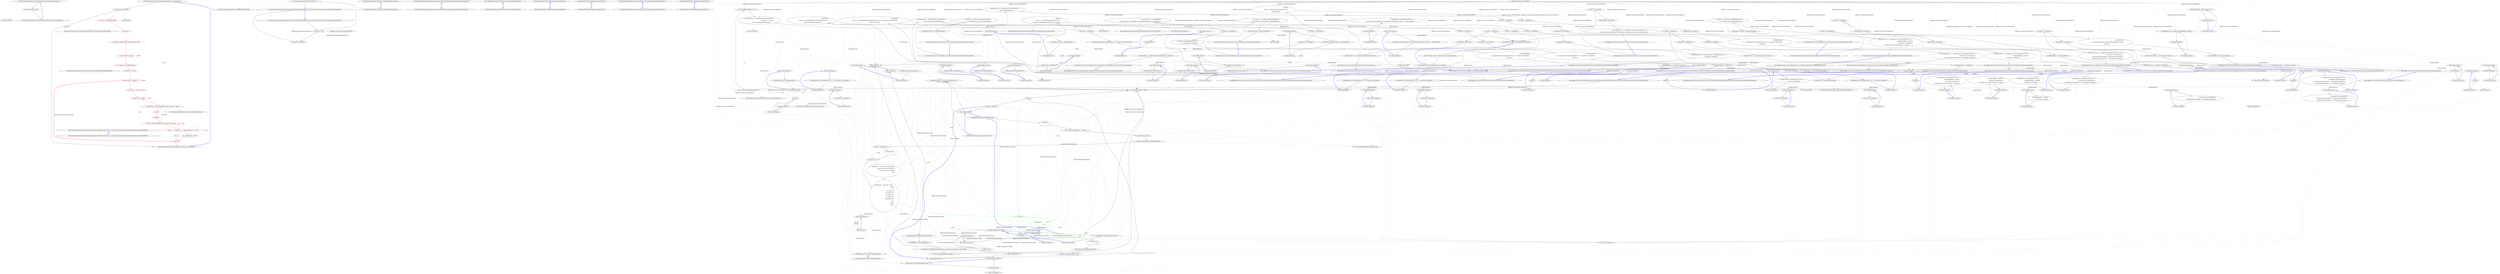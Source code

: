 digraph  {
n0 [cluster="Rsft.Lib.Msmq.MessageCounter.MessageQueueExtensions.GetCount(MessageQueue)", label="Entry Rsft.Lib.Msmq.MessageCounter.MessageQueueExtensions.GetCount(MessageQueue)", span="74-74"];
n1 [cluster="Rsft.Lib.Msmq.MessageCounter.MessageQueueExtensions.GetCount(MessageQueue)", label="return GetCount(queue.Path);", span="76-76"];
n2 [cluster="Rsft.Lib.Msmq.MessageCounter.MessageQueueExtensions.GetCount(MessageQueue)", label="Exit Rsft.Lib.Msmq.MessageCounter.MessageQueueExtensions.GetCount(MessageQueue)", span="74-74"];
n3 [cluster="Unk.GetCount", label="Entry Unk.GetCount", span=""];
n4 [cluster="Rsft.Lib.Msmq.MessageCounter.MessageQueueExtensions.GetCount(string)", label="Entry Rsft.Lib.Msmq.MessageCounter.MessageQueueExtensions.GetCount(string)", span="92-92"];
n5 [cluster="Rsft.Lib.Msmq.MessageCounter.MessageQueueExtensions.GetCount(string)", label="!MessageQueue.Exists(path)", span="94-94"];
n16 [cluster="Rsft.Lib.Msmq.MessageCounter.MessageQueueExtensions.GetCount(string)", label="var objectName = Marshal.StringToBSTR(''queue=Direct=OS:'' + path)", span="112-112"];
n6 [cluster="Rsft.Lib.Msmq.MessageCounter.MessageQueueExtensions.GetCount(string)", label="return 0;", span="96-96"];
n7 [cluster="Rsft.Lib.Msmq.MessageCounter.MessageQueueExtensions.GetCount(string)", color=red, community=0, label="0: var props = new MQMGMTPROPS()", span="99-99"];
n25 [cluster="Unk.Exists", label="Entry Unk.Exists", span=""];
n8 [cluster="Rsft.Lib.Msmq.MessageCounter.MessageQueueExtensions.GetCount(string)", color=red, community=0, label="0: props.cProp = 1", span="100-100"];
n26 [cluster="Rsft.Lib.Msmq.MessageCounter.MessageQueueExtensions.MQMGMTPROPS.MQMGMTPROPS()", label="Entry Rsft.Lib.Msmq.MessageCounter.MessageQueueExtensions.MQMGMTPROPS.MQMGMTPROPS()", span="162-162"];
n9 [cluster="Rsft.Lib.Msmq.MessageCounter.MessageQueueExtensions.GetCount(string)", color=red, community=0, label="0: var aPropId = PROPID_MGMT_QUEUE_MESSAGE_COUNT", span="102-102"];
n10 [cluster="Rsft.Lib.Msmq.MessageCounter.MessageQueueExtensions.GetCount(string)", color=red, community=0, label="0: props.aPropID = &aPropId", span="103-103"];
n11 [cluster="Rsft.Lib.Msmq.MessageCounter.MessageQueueExtensions.GetCount(string)", color=red, community=0, label="0: var aPropVar = new MQPROPVariant()", span="105-105"];
n12 [cluster="Rsft.Lib.Msmq.MessageCounter.MessageQueueExtensions.GetCount(string)", color=red, community=0, label="0: aPropVar.vt = VT_NULL", span="106-106"];
n27 [cluster="Rsft.Lib.Msmq.MessageCounter.MessageQueueExtensions.MQPROPVariant.MQPROPVariant()", label="Entry Rsft.Lib.Msmq.MessageCounter.MessageQueueExtensions.MQPROPVariant.MQPROPVariant()", span="189-189"];
n13 [cluster="Rsft.Lib.Msmq.MessageCounter.MessageQueueExtensions.GetCount(string)", color=red, community=0, label="0: props.aPropVar = &aPropVar", span="107-107"];
n14 [cluster="Rsft.Lib.Msmq.MessageCounter.MessageQueueExtensions.GetCount(string)", color=red, community=0, label="0: var status = 0", span="109-109"];
n15 [cluster="Rsft.Lib.Msmq.MessageCounter.MessageQueueExtensions.GetCount(string)", color=red, community=0, label="0: props.status = &status", span="110-110"];
n19 [cluster="Rsft.Lib.Msmq.MessageCounter.MessageQueueExtensions.GetCount(string)", color=red, community=0, label="0: var result = MQMgmtGetInfo(null, (char*) objectName, &props)", span="119-119"];
n17 [cluster="Rsft.Lib.Msmq.MessageCounter.MessageQueueExtensions.GetCount(string)", color=red, community=0, label="0: uint rtn", span="115-115"];
n28 [cluster="System.Runtime.InteropServices.Marshal.StringToBSTR(string)", label="Entry System.Runtime.InteropServices.Marshal.StringToBSTR(string)", span="0-0"];
n18 [cluster="Rsft.Lib.Msmq.MessageCounter.MessageQueueExtensions.GetCount(string)", color=red, community=0, label="0: LockObject", span="117-117"];
n20 [cluster="Rsft.Lib.Msmq.MessageCounter.MessageQueueExtensions.GetCount(string)", color=red, community=0, label="0: result != 0 || *props.status != 0 || props.aPropVar->vt != VT_UI4", span="120-120"];
n29 [cluster="Rsft.Lib.Msmq.MessageCounter.MessageQueueExtensions.MQMgmtGetInfo(char*, char*, Rsft.Lib.Msmq.MessageCounter.MessageQueueExtensions.MQMGMTPROPS*)", label="Entry Rsft.Lib.Msmq.MessageCounter.MessageQueueExtensions.MQMgmtGetInfo(char*, char*, Rsft.Lib.Msmq.MessageCounter.MessageQueueExtensions.MQMGMTPROPS*)", span="154-154"];
n22 [cluster="Rsft.Lib.Msmq.MessageCounter.MessageQueueExtensions.GetCount(string)", label="rtn = props.aPropVar->ulVal", span="126-126"];
n21 [cluster="Rsft.Lib.Msmq.MessageCounter.MessageQueueExtensions.GetCount(string)", label="rtn = 0", span="122-122"];
n23 [cluster="Rsft.Lib.Msmq.MessageCounter.MessageQueueExtensions.GetCount(string)", color=red, community=0, label="0: return rtn;", span="130-130"];
n24 [cluster="Rsft.Lib.Msmq.MessageCounter.MessageQueueExtensions.GetCount(string)", label="Exit Rsft.Lib.Msmq.MessageCounter.MessageQueueExtensions.GetCount(string)", span="92-92"];
n30 [cluster="Rsft.Lib.Msmq.MessageCounter.MessageQueueExtensions.MQMgmtGetInfo(char*, char*, Rsft.Lib.Msmq.MessageCounter.MessageQueueExtensions.MQMGMTPROPS*)", label="Exit Rsft.Lib.Msmq.MessageCounter.MessageQueueExtensions.MQMgmtGetInfo(char*, char*, Rsft.Lib.Msmq.MessageCounter.MessageQueueExtensions.MQMGMTPROPS*)", span="154-154"];
m0_5 [cluster="System.ArgumentNullException.ArgumentNullException(string)", file="BackgroundJobStateChangerFacts.cs", label="Entry System.ArgumentNullException.ArgumentNullException(string)", span="0-0"];
m0_0 [cluster="HangFire.Common.States.StateApplyingContext.StateApplyingContext(HangFire.Common.States.StateContext, HangFire.Storage.IAtomicWriteTransaction)", file="BackgroundJobStateChangerFacts.cs", label="Entry HangFire.Common.States.StateApplyingContext.StateApplyingContext(HangFire.Common.States.StateContext, HangFire.Storage.IAtomicWriteTransaction)", span="23-23"];
m0_1 [cluster="HangFire.Common.States.StateApplyingContext.StateApplyingContext(HangFire.Common.States.StateContext, HangFire.Storage.IAtomicWriteTransaction)", file="BackgroundJobStateChangerFacts.cs", label="transaction == null", span="27-27"];
m0_3 [cluster="HangFire.Common.States.StateApplyingContext.StateApplyingContext(HangFire.Common.States.StateContext, HangFire.Storage.IAtomicWriteTransaction)", file="BackgroundJobStateChangerFacts.cs", label="Transaction = transaction", span="29-29"];
m0_2 [cluster="HangFire.Common.States.StateApplyingContext.StateApplyingContext(HangFire.Common.States.StateContext, HangFire.Storage.IAtomicWriteTransaction)", file="BackgroundJobStateChangerFacts.cs", label="throw new ArgumentNullException(''transaction'');", span="27-27"];
m0_4 [cluster="HangFire.Common.States.StateApplyingContext.StateApplyingContext(HangFire.Common.States.StateContext, HangFire.Storage.IAtomicWriteTransaction)", file="BackgroundJobStateChangerFacts.cs", label="Exit HangFire.Common.States.StateApplyingContext.StateApplyingContext(HangFire.Common.States.StateContext, HangFire.Storage.IAtomicWriteTransaction)", span="23-23"];
m0_6 [file="BackgroundJobStateChangerFacts.cs", label="HangFire.Common.States.StateApplyingContext", span=""];
m1_8 [cluster="Hangfire.IBootstrapperConfiguration.UseStorage(Hangfire.JobStorage)", file="Worker.cs", label="Entry Hangfire.IBootstrapperConfiguration.UseStorage(Hangfire.JobStorage)", span="66-66"];
m1_9 [cluster="Hangfire.IBootstrapperConfiguration.UseStorage(Hangfire.JobStorage)", file="Worker.cs", label="Exit Hangfire.IBootstrapperConfiguration.UseStorage(Hangfire.JobStorage)", span="66-66"];
m1_0 [cluster="Hangfire.IBootstrapperConfiguration.UseAuthorizationFilters(params Hangfire.Dashboard.IAuthorizationFilter[])", file="Worker.cs", label="Entry Hangfire.IBootstrapperConfiguration.UseAuthorizationFilters(params Hangfire.Dashboard.IAuthorizationFilter[])", span="36-36"];
m1_1 [cluster="Hangfire.IBootstrapperConfiguration.UseAuthorizationFilters(params Hangfire.Dashboard.IAuthorizationFilter[])", file="Worker.cs", label="Exit Hangfire.IBootstrapperConfiguration.UseAuthorizationFilters(params Hangfire.Dashboard.IAuthorizationFilter[])", span="36-36"];
m1_10 [cluster="Hangfire.IBootstrapperConfiguration.UseActivator(Hangfire.JobActivator)", file="Worker.cs", label="Entry Hangfire.IBootstrapperConfiguration.UseActivator(Hangfire.JobActivator)", span="74-74"];
m1_11 [cluster="Hangfire.IBootstrapperConfiguration.UseActivator(Hangfire.JobActivator)", file="Worker.cs", label="Exit Hangfire.IBootstrapperConfiguration.UseActivator(Hangfire.JobActivator)", span="74-74"];
m1_4 [cluster="Hangfire.IBootstrapperConfiguration.UseDashboardPath(string)", file="Worker.cs", label="Entry Hangfire.IBootstrapperConfiguration.UseDashboardPath(string)", span="51-51"];
m1_5 [cluster="Hangfire.IBootstrapperConfiguration.UseDashboardPath(string)", file="Worker.cs", label="Exit Hangfire.IBootstrapperConfiguration.UseDashboardPath(string)", span="51-51"];
m1_2 [cluster="Hangfire.IBootstrapperConfiguration.UseFilter(object)", file="Worker.cs", label="Entry Hangfire.IBootstrapperConfiguration.UseFilter(object)", span="43-43"];
m1_3 [cluster="Hangfire.IBootstrapperConfiguration.UseFilter(object)", file="Worker.cs", label="Exit Hangfire.IBootstrapperConfiguration.UseFilter(object)", span="43-43"];
m1_12 [cluster="Hangfire.IBootstrapperConfiguration.UseServer(System.Func<Hangfire.BackgroundJobServer>)", file="Worker.cs", label="Entry Hangfire.IBootstrapperConfiguration.UseServer(System.Func<Hangfire.BackgroundJobServer>)", span="82-82"];
m1_13 [cluster="Hangfire.IBootstrapperConfiguration.UseServer(System.Func<Hangfire.BackgroundJobServer>)", file="Worker.cs", label="Exit Hangfire.IBootstrapperConfiguration.UseServer(System.Func<Hangfire.BackgroundJobServer>)", span="82-82"];
m1_6 [cluster="Hangfire.IBootstrapperConfiguration.UseAppPath(string)", file="Worker.cs", label="Entry Hangfire.IBootstrapperConfiguration.UseAppPath(string)", span="58-58"];
m1_7 [cluster="Hangfire.IBootstrapperConfiguration.UseAppPath(string)", file="Worker.cs", label="Exit Hangfire.IBootstrapperConfiguration.UseAppPath(string)", span="58-58"];
m2_36 [cluster="lambda expression", file="WorkerFacts.cs", label="Exit lambda expression", span="44-44"];
m2_132 [cluster="Hangfire.Core.Tests.Server.WorkerFacts.Execute_ProcessesOnlyJobs_InEnqueuedAndProcessingState()", file="WorkerFacts.cs", label="Entry Hangfire.Core.Tests.Server.WorkerFacts.Execute_ProcessesOnlyJobs_InEnqueuedAndProcessingState()", span="162-162"];
m2_133 [cluster="Hangfire.Core.Tests.Server.WorkerFacts.Execute_ProcessesOnlyJobs_InEnqueuedAndProcessingState()", file="WorkerFacts.cs", label="var worker = CreateWorker()", span="164-164"];
m2_134 [cluster="Hangfire.Core.Tests.Server.WorkerFacts.Execute_ProcessesOnlyJobs_InEnqueuedAndProcessingState()", file="WorkerFacts.cs", label="worker.Execute(_context.Object)", span="166-166"];
m2_135 [cluster="Hangfire.Core.Tests.Server.WorkerFacts.Execute_ProcessesOnlyJobs_InEnqueuedAndProcessingState()", file="WorkerFacts.cs", label="_stateChanger.Verify(x => x.ChangeState(It.Is<StateChangeContext>(ctx =>\r\n                ctx.NewState is ProcessingState &&\r\n                ctx.ExpectedStates.ElementAt(0) == EnqueuedState.StateName &&\r\n                ctx.ExpectedStates.ElementAt(1) == ProcessingState.StateName)))", span="168-171"];
m2_136 [cluster="Hangfire.Core.Tests.Server.WorkerFacts.Execute_ProcessesOnlyJobs_InEnqueuedAndProcessingState()", file="WorkerFacts.cs", label="Exit Hangfire.Core.Tests.Server.WorkerFacts.Execute_ProcessesOnlyJobs_InEnqueuedAndProcessingState()", span="162-162"];
m2_13 [cluster="HangFire.Web.Pages.ServersPage.Execute()", file="WorkerFacts.cs", label="WriteLiteral(''</td>\r\n                    <td>'')", span="142-142"];
m2_53 [cluster="Unk.Equal", file="WorkerFacts.cs", label="Entry Unk.Equal", span=""];
m2_168 [cluster="Hangfire.Core.Tests.Server.WorkerFacts.Execute_DoesNotMoveAJob_ToTheFailedState_ButRequeuesIt_WhenProcessThrowsOperationCanceled_DuringShutdownOnly()", file="WorkerFacts.cs", label="Entry Hangfire.Core.Tests.Server.WorkerFacts.Execute_DoesNotMoveAJob_ToTheFailedState_ButRequeuesIt_WhenProcessThrowsOperationCanceled_DuringShutdownOnly()", span="202-202"];
m2_169 [cluster="Hangfire.Core.Tests.Server.WorkerFacts.Execute_DoesNotMoveAJob_ToTheFailedState_ButRequeuesIt_WhenProcessThrowsOperationCanceled_DuringShutdownOnly()", file="WorkerFacts.cs", label="var cts = new CancellationTokenSource()", span="205-205"];
m2_170 [cluster="Hangfire.Core.Tests.Server.WorkerFacts.Execute_DoesNotMoveAJob_ToTheFailedState_ButRequeuesIt_WhenProcessThrowsOperationCanceled_DuringShutdownOnly()", file="WorkerFacts.cs", label="_context.CancellationTokenSource = cts", span="206-206"];
m2_171 [cluster="Hangfire.Core.Tests.Server.WorkerFacts.Execute_DoesNotMoveAJob_ToTheFailedState_ButRequeuesIt_WhenProcessThrowsOperationCanceled_DuringShutdownOnly()", file="WorkerFacts.cs", label="_performer.Setup(x => x.Perform(It.IsAny<PerformContext>()))\r\n                .Callback(() => cts.Cancel())\r\n                .Throws<OperationCanceledException>()", span="208-210"];
m2_172 [cluster="Hangfire.Core.Tests.Server.WorkerFacts.Execute_DoesNotMoveAJob_ToTheFailedState_ButRequeuesIt_WhenProcessThrowsOperationCanceled_DuringShutdownOnly()", file="WorkerFacts.cs", label="var worker = CreateWorker()", span="212-212"];
m2_173 [cluster="Hangfire.Core.Tests.Server.WorkerFacts.Execute_DoesNotMoveAJob_ToTheFailedState_ButRequeuesIt_WhenProcessThrowsOperationCanceled_DuringShutdownOnly()", file="WorkerFacts.cs", label="Assert.Throws<OperationCanceledException>(() => worker.Execute(_context.Object))", span="215-215"];
m2_174 [cluster="Hangfire.Core.Tests.Server.WorkerFacts.Execute_DoesNotMoveAJob_ToTheFailedState_ButRequeuesIt_WhenProcessThrowsOperationCanceled_DuringShutdownOnly()", file="WorkerFacts.cs", label="_stateChanger.Verify(\r\n                x => x.ChangeState(It.Is<StateChangeContext>(ctx => ctx.NewState is FailedState)),\r\n                Times.Never)", span="218-220"];
m2_175 [cluster="Hangfire.Core.Tests.Server.WorkerFacts.Execute_DoesNotMoveAJob_ToTheFailedState_ButRequeuesIt_WhenProcessThrowsOperationCanceled_DuringShutdownOnly()", file="WorkerFacts.cs", label="_fetchedJob.Verify(x => x.Requeue())", span="221-221"];
m2_176 [cluster="Hangfire.Core.Tests.Server.WorkerFacts.Execute_DoesNotMoveAJob_ToTheFailedState_ButRequeuesIt_WhenProcessThrowsOperationCanceled_DuringShutdownOnly()", file="WorkerFacts.cs", label="Exit Hangfire.Core.Tests.Server.WorkerFacts.Execute_DoesNotMoveAJob_ToTheFailedState_ButRequeuesIt_WhenProcessThrowsOperationCanceled_DuringShutdownOnly()", span="202-202"];
m2_251 [cluster="Hangfire.Core.Tests.Server.WorkerFacts.Execute_MovesJob_ToFailedState_IfThereWasInternalException()", file="WorkerFacts.cs", label="Entry Hangfire.Core.Tests.Server.WorkerFacts.Execute_MovesJob_ToFailedState_IfThereWasInternalException()", span="275-275"];
m2_252 [cluster="Hangfire.Core.Tests.Server.WorkerFacts.Execute_MovesJob_ToFailedState_IfThereWasInternalException()", file="WorkerFacts.cs", label="var exception = new InvalidOperationException()", span="278-278"];
m2_253 [cluster="Hangfire.Core.Tests.Server.WorkerFacts.Execute_MovesJob_ToFailedState_IfThereWasInternalException()", file="WorkerFacts.cs", label="_performer\r\n                .Setup(x => x.Perform(It.IsAny<PerformContext>()))\r\n                .Throws(exception)", span="279-281"];
m2_256 [cluster="Hangfire.Core.Tests.Server.WorkerFacts.Execute_MovesJob_ToFailedState_IfThereWasInternalException()", file="WorkerFacts.cs", label="_stateChanger.Verify(x => x.ChangeState(It.Is<StateChangeContext>(ctx =>\r\n                ctx.BackgroundJobId == JobId &&\r\n                ctx.NewState is FailedState &&\r\n                ((FailedState) ctx.NewState).Exception == exception)))", span="289-292"];
m2_254 [cluster="Hangfire.Core.Tests.Server.WorkerFacts.Execute_MovesJob_ToFailedState_IfThereWasInternalException()", file="WorkerFacts.cs", label="var worker = CreateWorker()", span="283-283"];
m2_255 [cluster="Hangfire.Core.Tests.Server.WorkerFacts.Execute_MovesJob_ToFailedState_IfThereWasInternalException()", file="WorkerFacts.cs", label="worker.Execute(_context.Object)", span="286-286"];
m2_257 [cluster="Hangfire.Core.Tests.Server.WorkerFacts.Execute_MovesJob_ToFailedState_IfThereWasInternalException()", file="WorkerFacts.cs", label="Exit Hangfire.Core.Tests.Server.WorkerFacts.Execute_MovesJob_ToFailedState_IfThereWasInternalException()", span="275-275"];
m2_58 [cluster="Hangfire.Core.Tests.Server.WorkerFacts.Ctor_ThrowsAnException_WhenPerformanceProcessIsNull()", file="WorkerFacts.cs", label="Entry Hangfire.Core.Tests.Server.WorkerFacts.Ctor_ThrowsAnException_WhenPerformanceProcessIsNull()", span="65-65"];
m2_59 [cluster="Hangfire.Core.Tests.Server.WorkerFacts.Ctor_ThrowsAnException_WhenPerformanceProcessIsNull()", file="WorkerFacts.cs", label="var exception = Assert.Throws<ArgumentNullException>(\r\n                () => new Worker(_queues, null, _stateChanger.Object))", span="67-68"];
m2_60 [cluster="Hangfire.Core.Tests.Server.WorkerFacts.Ctor_ThrowsAnException_WhenPerformanceProcessIsNull()", file="WorkerFacts.cs", label="Assert.Equal(''performer'', exception.ParamName)", span="70-70"];
m2_61 [cluster="Hangfire.Core.Tests.Server.WorkerFacts.Ctor_ThrowsAnException_WhenPerformanceProcessIsNull()", file="WorkerFacts.cs", label="Exit Hangfire.Core.Tests.Server.WorkerFacts.Ctor_ThrowsAnException_WhenPerformanceProcessIsNull()", span="65-65"];
m2_143 [cluster="Unk.ElementAt", file="WorkerFacts.cs", label="Entry Unk.ElementAt", span=""];
m2_240 [cluster="Hangfire.Core.Tests.Server.WorkerFacts.Execute_MovesJob_ToSuccessfulState_OnlyIfItIsInProcessingState()", file="WorkerFacts.cs", label="Entry Hangfire.Core.Tests.Server.WorkerFacts.Execute_MovesJob_ToSuccessfulState_OnlyIfItIsInProcessingState()", span="263-263"];
m2_241 [cluster="Hangfire.Core.Tests.Server.WorkerFacts.Execute_MovesJob_ToSuccessfulState_OnlyIfItIsInProcessingState()", file="WorkerFacts.cs", label="var worker = CreateWorker()", span="265-265"];
m2_242 [cluster="Hangfire.Core.Tests.Server.WorkerFacts.Execute_MovesJob_ToSuccessfulState_OnlyIfItIsInProcessingState()", file="WorkerFacts.cs", label="worker.Execute(_context.Object)", span="267-267"];
m2_243 [cluster="Hangfire.Core.Tests.Server.WorkerFacts.Execute_MovesJob_ToSuccessfulState_OnlyIfItIsInProcessingState()", file="WorkerFacts.cs", label="_stateChanger.Verify(x => x.ChangeState(It.Is<StateChangeContext>(ctx =>\r\n                ctx.NewState is SucceededState &&\r\n                ctx.ExpectedStates.ElementAt(0) == ProcessingState.StateName)))", span="269-271"];
m2_244 [cluster="Hangfire.Core.Tests.Server.WorkerFacts.Execute_MovesJob_ToSuccessfulState_OnlyIfItIsInProcessingState()", file="WorkerFacts.cs", label="Exit Hangfire.Core.Tests.Server.WorkerFacts.Execute_MovesJob_ToSuccessfulState_OnlyIfItIsInProcessingState()", span="263-263"];
m2_293 [cluster="System.Exception.Exception()", file="WorkerFacts.cs", label="Entry System.Exception.Exception()", span="0-0"];
m2_38 [cluster="lambda expression", file="WorkerFacts.cs", label="Entry lambda expression", span="47-47"];
m2_120 [cluster="Unk.Requeue", file="WorkerFacts.cs", label="Entry Unk.Requeue", span=""];
m2_144 [cluster="Hangfire.Core.Tests.Server.WorkerFacts.Execute_DoesNotRun_PerformanceProcess_IfTransitionToProcessingStateFailed()", file="WorkerFacts.cs", label="Entry Hangfire.Core.Tests.Server.WorkerFacts.Execute_DoesNotRun_PerformanceProcess_IfTransitionToProcessingStateFailed()", span="175-175"];
m2_145 [cluster="Hangfire.Core.Tests.Server.WorkerFacts.Execute_DoesNotRun_PerformanceProcess_IfTransitionToProcessingStateFailed()", file="WorkerFacts.cs", label="_stateChanger\r\n                .Setup(x => x.ChangeState(It.Is<StateChangeContext>(ctx => ctx.NewState is ProcessingState)))\r\n                .Returns<IState>(null)", span="178-180"];
m2_146 [cluster="Hangfire.Core.Tests.Server.WorkerFacts.Execute_DoesNotRun_PerformanceProcess_IfTransitionToProcessingStateFailed()", file="WorkerFacts.cs", label="var worker = CreateWorker()", span="182-182"];
m2_147 [cluster="Hangfire.Core.Tests.Server.WorkerFacts.Execute_DoesNotRun_PerformanceProcess_IfTransitionToProcessingStateFailed()", file="WorkerFacts.cs", label="worker.Execute(_context.Object)", span="185-185"];
m2_148 [cluster="Hangfire.Core.Tests.Server.WorkerFacts.Execute_DoesNotRun_PerformanceProcess_IfTransitionToProcessingStateFailed()", file="WorkerFacts.cs", label="_performer.Verify(x => x.Perform(It.IsAny<PerformContext>()), Times.Never)", span="188-188"];
m2_149 [cluster="Hangfire.Core.Tests.Server.WorkerFacts.Execute_DoesNotRun_PerformanceProcess_IfTransitionToProcessingStateFailed()", file="WorkerFacts.cs", label="Exit Hangfire.Core.Tests.Server.WorkerFacts.Execute_DoesNotRun_PerformanceProcess_IfTransitionToProcessingStateFailed()", span="175-175"];
m2_160 [cluster="Hangfire.Core.Tests.Server.WorkerFacts.Execute_Runs_PerformanceProcess()", file="WorkerFacts.cs", label="Entry Hangfire.Core.Tests.Server.WorkerFacts.Execute_Runs_PerformanceProcess()", span="192-192"];
m2_161 [cluster="Hangfire.Core.Tests.Server.WorkerFacts.Execute_Runs_PerformanceProcess()", file="WorkerFacts.cs", label="var worker = CreateWorker()", span="194-194"];
m2_162 [cluster="Hangfire.Core.Tests.Server.WorkerFacts.Execute_Runs_PerformanceProcess()", file="WorkerFacts.cs", label="worker.Execute(_context.Object)", span="196-196"];
m2_163 [cluster="Hangfire.Core.Tests.Server.WorkerFacts.Execute_Runs_PerformanceProcess()", file="WorkerFacts.cs", label="_performer.Verify(x => x.Perform(It.IsNotNull<PerformContext>()))", span="198-198"];
m2_164 [cluster="Hangfire.Core.Tests.Server.WorkerFacts.Execute_Runs_PerformanceProcess()", file="WorkerFacts.cs", label="Exit Hangfire.Core.Tests.Server.WorkerFacts.Execute_Runs_PerformanceProcess()", span="192-192"];
m2_185 [cluster="System.Threading.CancellationTokenSource.Cancel()", file="WorkerFacts.cs", label="Entry System.Threading.CancellationTokenSource.Cancel()", span="0-0"];
m2_217 [cluster="Hangfire.Core.Tests.Server.WorkerFacts.Execute_DoesNotMoveAJobToFailedState_AndRemovesJobFromQueue_WhenProcessThrowsJobAbortedException()", file="WorkerFacts.cs", label="Entry Hangfire.Core.Tests.Server.WorkerFacts.Execute_DoesNotMoveAJobToFailedState_AndRemovesJobFromQueue_WhenProcessThrowsJobAbortedException()", span="244-244"];
m2_218 [cluster="Hangfire.Core.Tests.Server.WorkerFacts.Execute_DoesNotMoveAJobToFailedState_AndRemovesJobFromQueue_WhenProcessThrowsJobAbortedException()", file="WorkerFacts.cs", label="_performer.Setup(x => x.Perform(It.IsAny<PerformContext>()))\r\n                .Throws<JobAbortedException>()", span="247-248"];
m2_219 [cluster="Hangfire.Core.Tests.Server.WorkerFacts.Execute_DoesNotMoveAJobToFailedState_AndRemovesJobFromQueue_WhenProcessThrowsJobAbortedException()", file="WorkerFacts.cs", label="var worker = CreateWorker()", span="250-250"];
m2_220 [cluster="Hangfire.Core.Tests.Server.WorkerFacts.Execute_DoesNotMoveAJobToFailedState_AndRemovesJobFromQueue_WhenProcessThrowsJobAbortedException()", file="WorkerFacts.cs", label="worker.Execute(_context.Object)", span="253-253"];
m2_221 [cluster="Hangfire.Core.Tests.Server.WorkerFacts.Execute_DoesNotMoveAJobToFailedState_AndRemovesJobFromQueue_WhenProcessThrowsJobAbortedException()", file="WorkerFacts.cs", label="_stateChanger.Verify(\r\n                x => x.ChangeState(It.Is<StateChangeContext>(ctx => ctx.NewState is FailedState)),\r\n                Times.Never)", span="255-257"];
m2_222 [cluster="Hangfire.Core.Tests.Server.WorkerFacts.Execute_DoesNotMoveAJobToFailedState_AndRemovesJobFromQueue_WhenProcessThrowsJobAbortedException()", file="WorkerFacts.cs", label="_fetchedJob.Verify(x => x.RemoveFromQueue())", span="258-258"];
m2_223 [cluster="Hangfire.Core.Tests.Server.WorkerFacts.Execute_DoesNotMoveAJobToFailedState_AndRemovesJobFromQueue_WhenProcessThrowsJobAbortedException()", file="WorkerFacts.cs", label="_fetchedJob.Verify(x => x.Requeue(), Times.Never)", span="259-259"];
m2_224 [cluster="Hangfire.Core.Tests.Server.WorkerFacts.Execute_DoesNotMoveAJobToFailedState_AndRemovesJobFromQueue_WhenProcessThrowsJobAbortedException()", file="WorkerFacts.cs", label="Exit Hangfire.Core.Tests.Server.WorkerFacts.Execute_DoesNotMoveAJobToFailedState_AndRemovesJobFromQueue_WhenProcessThrowsJobAbortedException()", span="244-244"];
m2_258 [cluster="System.InvalidOperationException.InvalidOperationException()", file="WorkerFacts.cs", label="Entry System.InvalidOperationException.InvalidOperationException()", span="0-0"];
m2_31 [cluster="lambda expression", file="WorkerFacts.cs", label="x.FetchNextJob(_queues, It.IsNotNull<CancellationToken>())", span="41-41"];
m2_22 [cluster="HangFire.Web.Pages.ServersPage.Execute()", file="WorkerFacts.cs", label="server.Heartbeat.HasValue", span="187-187"];
m2_101 [cluster="Hangfire.Core.Tests.Server.WorkerFacts.Execute_RequeuesAJob_WhenThereWasAnException()", file="WorkerFacts.cs", label="Entry Hangfire.Core.Tests.Server.WorkerFacts.Execute_RequeuesAJob_WhenThereWasAnException()", span="108-108"];
m2_102 [cluster="Hangfire.Core.Tests.Server.WorkerFacts.Execute_RequeuesAJob_WhenThereWasAnException()", file="WorkerFacts.cs", label="_stateChanger\r\n                .Setup(x => x.ChangeState(It.IsAny<StateChangeContext>()))\r\n                .Throws<InvalidOperationException>()", span="110-112"];
m2_103 [cluster="Hangfire.Core.Tests.Server.WorkerFacts.Execute_RequeuesAJob_WhenThereWasAnException()", file="WorkerFacts.cs", label="var worker = CreateWorker()", span="114-114"];
m2_104 [cluster="Hangfire.Core.Tests.Server.WorkerFacts.Execute_RequeuesAJob_WhenThereWasAnException()", file="WorkerFacts.cs", label="Assert.Throws<InvalidOperationException>(\r\n                () => worker.Execute(_context.Object))", span="116-117"];
m2_105 [cluster="Hangfire.Core.Tests.Server.WorkerFacts.Execute_RequeuesAJob_WhenThereWasAnException()", file="WorkerFacts.cs", label="_fetchedJob.Verify(x => x.RemoveFromQueue(), Times.Never)", span="119-119"];
m2_106 [cluster="Hangfire.Core.Tests.Server.WorkerFacts.Execute_RequeuesAJob_WhenThereWasAnException()", file="WorkerFacts.cs", label="_fetchedJob.Verify(x => x.Requeue())", span="120-120"];
m2_107 [cluster="Hangfire.Core.Tests.Server.WorkerFacts.Execute_RequeuesAJob_WhenThereWasAnException()", file="WorkerFacts.cs", label="Exit Hangfire.Core.Tests.Server.WorkerFacts.Execute_RequeuesAJob_WhenThereWasAnException()", span="108-108"];
m2_78 [cluster="Hangfire.Core.Tests.Server.WorkerFacts.CreateWorker()", file="WorkerFacts.cs", label="Entry Hangfire.Core.Tests.Server.WorkerFacts.CreateWorker()", span="332-332"];
m2_303 [cluster="Hangfire.Core.Tests.Server.WorkerFacts.CreateWorker()", file="WorkerFacts.cs", label="return new Worker(_queues, _performer.Object, _stateChanger.Object);", span="334-334"];
m2_304 [cluster="Hangfire.Core.Tests.Server.WorkerFacts.CreateWorker()", file="WorkerFacts.cs", label="Exit Hangfire.Core.Tests.Server.WorkerFacts.CreateWorker()", span="332-332"];
m2_35 [cluster="lambda expression", file="WorkerFacts.cs", label="x.GetJobData(JobId)", span="44-44"];
m2_18 [cluster="HangFire.Web.Pages.ServersPage.Execute()", file="WorkerFacts.cs", label="Write(JobHelper.ToStringTimestamp(server.StartedAt))", span="167-167"];
m2_269 [cluster="Hangfire.Core.Tests.Server.WorkerFacts.Execute_MovesJob_ToFailedState_IfThereWasUserException()", file="WorkerFacts.cs", label="Entry Hangfire.Core.Tests.Server.WorkerFacts.Execute_MovesJob_ToFailedState_IfThereWasUserException()", span="296-296"];
m2_270 [cluster="Hangfire.Core.Tests.Server.WorkerFacts.Execute_MovesJob_ToFailedState_IfThereWasUserException()", file="WorkerFacts.cs", label="var exception = new InvalidOperationException()", span="299-299"];
m2_271 [cluster="Hangfire.Core.Tests.Server.WorkerFacts.Execute_MovesJob_ToFailedState_IfThereWasUserException()", file="WorkerFacts.cs", label="_performer\r\n                .Setup(x => x.Perform(It.IsAny<PerformContext>()))\r\n                .Throws(new JobPerformanceException(''hello'', exception))", span="300-302"];
m2_272 [cluster="Hangfire.Core.Tests.Server.WorkerFacts.Execute_MovesJob_ToFailedState_IfThereWasUserException()", file="WorkerFacts.cs", label="var worker = CreateWorker()", span="304-304"];
m2_273 [cluster="Hangfire.Core.Tests.Server.WorkerFacts.Execute_MovesJob_ToFailedState_IfThereWasUserException()", file="WorkerFacts.cs", label="worker.Execute(_context.Object)", span="307-307"];
m2_274 [cluster="Hangfire.Core.Tests.Server.WorkerFacts.Execute_MovesJob_ToFailedState_IfThereWasUserException()", file="WorkerFacts.cs", label="_stateChanger.Verify(x => x.ChangeState(It.Is<StateChangeContext>(ctx =>\r\n                ctx.BackgroundJobId == JobId &&\r\n                ctx.NewState is FailedState)))", span="310-312"];
m2_275 [cluster="Hangfire.Core.Tests.Server.WorkerFacts.Execute_MovesJob_ToFailedState_IfThereWasUserException()", file="WorkerFacts.cs", label="Exit Hangfire.Core.Tests.Server.WorkerFacts.Execute_MovesJob_ToFailedState_IfThereWasUserException()", span="296-296"];
m2_198 [cluster="Hangfire.Core.Tests.Server.WorkerFacts.Execute_MovesAJob_ToTheFailedState_AndNotRequeuesIt_WhenProcessThrowsOperationCanceled_WhenShutdownWasNotRequested()", file="WorkerFacts.cs", label="Entry Hangfire.Core.Tests.Server.WorkerFacts.Execute_MovesAJob_ToTheFailedState_AndNotRequeuesIt_WhenProcessThrowsOperationCanceled_WhenShutdownWasNotRequested()", span="225-225"];
m2_199 [cluster="Hangfire.Core.Tests.Server.WorkerFacts.Execute_MovesAJob_ToTheFailedState_AndNotRequeuesIt_WhenProcessThrowsOperationCanceled_WhenShutdownWasNotRequested()", file="WorkerFacts.cs", label="_performer.Setup(x => x.Perform(It.IsAny<PerformContext>()))\r\n                .Throws<OperationCanceledException>()", span="228-229"];
m2_200 [cluster="Hangfire.Core.Tests.Server.WorkerFacts.Execute_MovesAJob_ToTheFailedState_AndNotRequeuesIt_WhenProcessThrowsOperationCanceled_WhenShutdownWasNotRequested()", file="WorkerFacts.cs", label="var worker = CreateWorker()", span="231-231"];
m2_201 [cluster="Hangfire.Core.Tests.Server.WorkerFacts.Execute_MovesAJob_ToTheFailedState_AndNotRequeuesIt_WhenProcessThrowsOperationCanceled_WhenShutdownWasNotRequested()", file="WorkerFacts.cs", label="worker.Execute(_context.Object)", span="234-234"];
m2_202 [cluster="Hangfire.Core.Tests.Server.WorkerFacts.Execute_MovesAJob_ToTheFailedState_AndNotRequeuesIt_WhenProcessThrowsOperationCanceled_WhenShutdownWasNotRequested()", file="WorkerFacts.cs", label="_stateChanger.Verify(\r\n                x => x.ChangeState(It.Is<StateChangeContext>(ctx => ctx.NewState is FailedState)),\r\n                Times.Once)", span="237-239"];
m2_203 [cluster="Hangfire.Core.Tests.Server.WorkerFacts.Execute_MovesAJob_ToTheFailedState_AndNotRequeuesIt_WhenProcessThrowsOperationCanceled_WhenShutdownWasNotRequested()", file="WorkerFacts.cs", label="_fetchedJob.Verify(x => x.Requeue(), Times.Never)", span="240-240"];
m2_204 [cluster="Hangfire.Core.Tests.Server.WorkerFacts.Execute_MovesAJob_ToTheFailedState_AndNotRequeuesIt_WhenProcessThrowsOperationCanceled_WhenShutdownWasNotRequested()", file="WorkerFacts.cs", label="Exit Hangfire.Core.Tests.Server.WorkerFacts.Execute_MovesAJob_ToTheFailedState_AndNotRequeuesIt_WhenProcessThrowsOperationCanceled_WhenShutdownWasNotRequested()", span="225-225"];
m2_26 [cluster="HangFire.Web.Pages.ServersPage.Execute()", file="WorkerFacts.cs", label="Write(server.Heartbeat)", span="208-208"];
m2_45 [cluster="Unk.ChangeState", file="WorkerFacts.cs", label="Entry Unk.ChangeState", span=""];
m2_0 [cluster="HangFire.Web.Pages.ServersPage.Execute()", file="WorkerFacts.cs", label="Entry HangFire.Web.Pages.ServersPage.Execute()", span="57-57"];
m2_1 [cluster="HangFire.Web.Pages.ServersPage.Execute()", file="WorkerFacts.cs", label="WriteLiteral(''\r\n'')", span="61-61"];
m2_2 [cluster="HangFire.Web.Pages.ServersPage.Execute()", file="WorkerFacts.cs", label="Layout = new LayoutPage { Title = ''Servers'' }", span="74-74"];
m2_3 [cluster="HangFire.Web.Pages.ServersPage.Execute()", file="WorkerFacts.cs", label="IList<ServerDto> servers", span="76-76"];
m2_4 [cluster="HangFire.Web.Pages.ServersPage.Execute()", file="WorkerFacts.cs", label="var monitor = JobStorage.Current.GetMonitoringApi()", span="77-77"];
m2_5 [cluster="HangFire.Web.Pages.ServersPage.Execute()", file="WorkerFacts.cs", label="servers = monitor.Servers()", span="79-79"];
m2_6 [cluster="HangFire.Web.Pages.ServersPage.Execute()", file="WorkerFacts.cs", label="WriteLiteral(''\r\n'')", span="86-86"];
m2_7 [cluster="HangFire.Web.Pages.ServersPage.Execute()", file="WorkerFacts.cs", label="servers.Count == 0", span="91-91"];
m2_8 [cluster="HangFire.Web.Pages.ServersPage.Execute()", file="WorkerFacts.cs", label="WriteLiteral(''    <div class=\''alert alert-warning\''>\r\n        There are no active servers. Backg'' +\r\n''round tasks will not be processed.\r\n    </div>\r\n'')", span="97-98"];
m2_9 [cluster="HangFire.Web.Pages.ServersPage.Execute()", file="WorkerFacts.cs", label="WriteLiteral(@''    <table class=''''table''''>\r\n        <thead>\r\n            <tr>\r\n                <th>Name</th>\r\n                <th>Workers</th>\r\n                <th>Queues</th>\r\n                <th>Started</th>\r\n                <th>Heartbeat</th>\r\n            </tr>\r\n        </thead>\r\n        <tbody>\r\n'')", span="110-121"];
m2_10 [cluster="HangFire.Web.Pages.ServersPage.Execute()", color=green, community=0, file="WorkerFacts.cs", label="0: servers", span="126-126"];
m2_11 [cluster="HangFire.Web.Pages.ServersPage.Execute()", color=green, community=0, file="WorkerFacts.cs", label="0: WriteLiteral(''                <tr>\r\n                    <td>'')", span="132-132"];
m2_12 [cluster="HangFire.Web.Pages.ServersPage.Execute()", color=green, community=0, file="WorkerFacts.cs", label="0: Write(server.Name.ToUpperInvariant())", span="137-137"];
m2_28 [cluster="lambda expression", file="WorkerFacts.cs", label="x.JobId", span="38-38"];
m2_29 [cluster="lambda expression", file="WorkerFacts.cs", label="Exit lambda expression", span="38-38"];
m2_14 [cluster="Mock<IBackgroundJobPerformer>.cstr", file="WorkerFacts.cs", label="Entry Mock<IBackgroundJobPerformer>.cstr", span=""];
m2_16 [cluster="Unk.Setup", file="WorkerFacts.cs", label="Entry Unk.Setup", span=""];
m2_20 [cluster="Hangfire.Common.Job.FromExpression(System.Linq.Expressions.Expression<System.Action>)", file="WorkerFacts.cs", label="Entry Hangfire.Common.Job.FromExpression(System.Linq.Expressions.Expression<System.Action>)", span="233-233"];
m2_24 [cluster="lambda expression", file="WorkerFacts.cs", label="x.GetConnection()", span="35-35"];
m2_27 [cluster="lambda expression", file="WorkerFacts.cs", label="Entry lambda expression", span="38-38"];
m2_15 [cluster="Mock<IStorageConnection>.cstr", file="WorkerFacts.cs", label="Entry Mock<IStorageConnection>.cstr", span=""];
m2_17 [cluster="Unk.Returns", file="WorkerFacts.cs", label="Entry Unk.Returns", span=""];
m2_19 [cluster="Hangfire.Storage.JobData.JobData()", file="WorkerFacts.cs", label="Entry Hangfire.Storage.JobData.JobData()", span="21-21"];
m2_21 [cluster="Mock<IBackgroundJobStateChanger>.cstr", file="WorkerFacts.cs", label="Entry Mock<IBackgroundJobStateChanger>.cstr", span=""];
m2_23 [cluster="lambda expression", file="WorkerFacts.cs", label="Entry lambda expression", span="35-35"];
m2_25 [cluster="lambda expression", file="WorkerFacts.cs", label="Exit lambda expression", span="35-35"];
m2_30 [cluster="lambda expression", file="WorkerFacts.cs", label="Entry lambda expression", span="41-41"];
m2_39 [cluster="lambda expression", file="WorkerFacts.cs", label="Method()", span="47-47"];
m2_87 [cluster="Unk.Dispose", file="WorkerFacts.cs", label="Entry Unk.Dispose", span=""];
m2_259 [cluster="Unk.Throws", file="WorkerFacts.cs", label="Entry Unk.Throws", span=""];
m2_33 [cluster="HangFire.JobStorage.GetMonitoringApi()", file="WorkerFacts.cs", label="Entry HangFire.JobStorage.GetMonitoringApi()", span="54-54"];
m2_49 [cluster="Hangfire.Core.Tests.Server.WorkerFacts.Ctor_ThrowsAnException_WhenQueuesCollectionNull()", file="WorkerFacts.cs", label="Entry Hangfire.Core.Tests.Server.WorkerFacts.Ctor_ThrowsAnException_WhenQueuesCollectionNull()", span="56-56"];
m2_50 [cluster="Hangfire.Core.Tests.Server.WorkerFacts.Ctor_ThrowsAnException_WhenQueuesCollectionNull()", file="WorkerFacts.cs", label="var exception = Assert.Throws<ArgumentNullException>(\r\n                () => new Worker(null, _performer.Object, _stateChanger.Object))", span="58-59"];
m2_51 [cluster="Hangfire.Core.Tests.Server.WorkerFacts.Ctor_ThrowsAnException_WhenQueuesCollectionNull()", file="WorkerFacts.cs", label="Assert.Equal(''queues'', exception.ParamName)", span="61-61"];
m2_52 [cluster="Hangfire.Core.Tests.Server.WorkerFacts.Ctor_ThrowsAnException_WhenQueuesCollectionNull()", file="WorkerFacts.cs", label="Exit Hangfire.Core.Tests.Server.WorkerFacts.Ctor_ThrowsAnException_WhenQueuesCollectionNull()", span="56-56"];
m2_72 [cluster="Hangfire.Core.Tests.Server.WorkerFacts.Execute_TakesConnectionAndReleasesIt()", file="WorkerFacts.cs", label="Entry Hangfire.Core.Tests.Server.WorkerFacts.Execute_TakesConnectionAndReleasesIt()", span="83-83"];
m2_73 [cluster="Hangfire.Core.Tests.Server.WorkerFacts.Execute_TakesConnectionAndReleasesIt()", file="WorkerFacts.cs", label="var worker = CreateWorker()", span="85-85"];
m2_74 [cluster="Hangfire.Core.Tests.Server.WorkerFacts.Execute_TakesConnectionAndReleasesIt()", file="WorkerFacts.cs", label="worker.Execute(_context.Object)", span="87-87"];
m2_75 [cluster="Hangfire.Core.Tests.Server.WorkerFacts.Execute_TakesConnectionAndReleasesIt()", file="WorkerFacts.cs", label="_context.Storage.Verify(x => x.GetConnection(), Times.Once)", span="89-89"];
m2_76 [cluster="Hangfire.Core.Tests.Server.WorkerFacts.Execute_TakesConnectionAndReleasesIt()", file="WorkerFacts.cs", label="_connection.Verify(x => x.Dispose(), Times.Once)", span="90-90"];
m2_77 [cluster="Hangfire.Core.Tests.Server.WorkerFacts.Execute_TakesConnectionAndReleasesIt()", file="WorkerFacts.cs", label="Exit Hangfire.Core.Tests.Server.WorkerFacts.Execute_TakesConnectionAndReleasesIt()", span="83-83"];
m2_159 [cluster="Unk.Perform", file="WorkerFacts.cs", label="Entry Unk.Perform", span=""];
m2_286 [cluster="Hangfire.Core.Tests.Server.WorkerFacts.Execute_MovesJob_ToFailedState_IfThereWasJobLoadException()", file="WorkerFacts.cs", label="Entry Hangfire.Core.Tests.Server.WorkerFacts.Execute_MovesJob_ToFailedState_IfThereWasJobLoadException()", span="316-316"];
m2_287 [cluster="Hangfire.Core.Tests.Server.WorkerFacts.Execute_MovesJob_ToFailedState_IfThereWasJobLoadException()", file="WorkerFacts.cs", label="_connection.Setup(x => x.GetJobData(JobId))\r\n                .Returns(new JobData { LoadException = new JobLoadException(''asd'', new Exception()) })", span="319-320"];
m2_288 [cluster="Hangfire.Core.Tests.Server.WorkerFacts.Execute_MovesJob_ToFailedState_IfThereWasJobLoadException()", file="WorkerFacts.cs", label="var worker = CreateWorker()", span="322-322"];
m2_289 [cluster="Hangfire.Core.Tests.Server.WorkerFacts.Execute_MovesJob_ToFailedState_IfThereWasJobLoadException()", file="WorkerFacts.cs", label="worker.Execute(_context.Object)", span="325-325"];
m2_290 [cluster="Hangfire.Core.Tests.Server.WorkerFacts.Execute_MovesJob_ToFailedState_IfThereWasJobLoadException()", file="WorkerFacts.cs", label="_stateChanger.Verify(x => x.ChangeState(It.Is<StateChangeContext>(ctx =>\r\n                ctx.NewState is FailedState)))", span="328-329"];
m2_291 [cluster="Hangfire.Core.Tests.Server.WorkerFacts.Execute_MovesJob_ToFailedState_IfThereWasJobLoadException()", file="WorkerFacts.cs", label="Exit Hangfire.Core.Tests.Server.WorkerFacts.Execute_MovesJob_ToFailedState_IfThereWasJobLoadException()", span="316-316"];
m2_100 [cluster="Unk.RemoveFromQueue", file="WorkerFacts.cs", label="Entry Unk.RemoveFromQueue", span=""];
m2_177 [cluster="System.Threading.CancellationTokenSource.CancellationTokenSource()", file="WorkerFacts.cs", label="Entry System.Threading.CancellationTokenSource.CancellationTokenSource()", span="0-0"];
m2_300 [cluster="lambda expression", file="WorkerFacts.cs", label="Entry lambda expression", span="328-329"];
m2_34 [cluster="HangFire.Storage.IMonitoringApi.Servers()", file="WorkerFacts.cs", label="Entry HangFire.Storage.IMonitoringApi.Servers()", span="25-25"];
m2_42 [cluster="lambda expression", file="WorkerFacts.cs", label="HangFire.Web.Pages.ServersPage", span=""];
m2_46 [cluster="lambda expression", file="WorkerFacts.cs", label="Entry lambda expression", span="52-52"];
m2_32 [cluster="HangFire.Web.Pages.LayoutPage.LayoutPage()", file="WorkerFacts.cs", label="Entry HangFire.Web.Pages.LayoutPage.LayoutPage()", span="4-4"];
m2_40 [cluster="Unk.Write", file="WorkerFacts.cs", label="Entry Unk.Write", span=""];
m2_43 [cluster="lambda expression", file="WorkerFacts.cs", label="x.ChangeState(It.IsAny<StateChangeContext>())", span="51-51"];
m2_44 [cluster="lambda expression", file="WorkerFacts.cs", label="Exit lambda expression", span="51-51"];
m2_47 [cluster="lambda expression", file="WorkerFacts.cs", label="ctx.NewState", span="52-52"];
m2_48 [cluster="lambda expression", file="WorkerFacts.cs", label="Exit lambda expression", span="52-52"];
m2_54 [cluster="lambda expression", file="WorkerFacts.cs", label="Entry lambda expression", span="59-59"];
m2_55 [cluster="lambda expression", file="WorkerFacts.cs", label="new Worker(null, _performer.Object, _stateChanger.Object)", span="59-59"];
m2_56 [cluster="lambda expression", file="WorkerFacts.cs", label="Exit lambda expression", span="59-59"];
m2_62 [cluster="lambda expression", file="WorkerFacts.cs", label="Entry lambda expression", span="68-68"];
m2_63 [cluster="lambda expression", file="WorkerFacts.cs", label="new Worker(_queues, null, _stateChanger.Object)", span="68-68"];
m2_64 [cluster="lambda expression", file="WorkerFacts.cs", label="Exit lambda expression", span="68-68"];
m2_69 [cluster="lambda expression", file="WorkerFacts.cs", label="Entry lambda expression", span="77-77"];
m2_70 [cluster="lambda expression", file="WorkerFacts.cs", label="new Worker(_queues, _performer.Object, null)", span="77-77"];
m2_71 [cluster="lambda expression", file="WorkerFacts.cs", label="Exit lambda expression", span="77-77"];
m2_81 [cluster="lambda expression", file="WorkerFacts.cs", label="Entry lambda expression", span="89-89"];
m2_84 [cluster="lambda expression", file="WorkerFacts.cs", label="Entry lambda expression", span="90-90"];
m2_82 [cluster="lambda expression", file="WorkerFacts.cs", label="x.GetConnection()", span="89-89"];
m2_83 [cluster="lambda expression", file="WorkerFacts.cs", label="Exit lambda expression", span="89-89"];
m2_85 [cluster="lambda expression", file="WorkerFacts.cs", label="x.Dispose()", span="90-90"];
m2_86 [cluster="lambda expression", file="WorkerFacts.cs", label="Exit lambda expression", span="90-90"];
m2_94 [cluster="lambda expression", file="WorkerFacts.cs", label="Entry lambda expression", span="101-101"];
m2_97 [cluster="lambda expression", file="WorkerFacts.cs", label="Entry lambda expression", span="104-104"];
m2_95 [cluster="lambda expression", file="WorkerFacts.cs", label="x.FetchNextJob(_queues, _context.CancellationTokenSource.Token)", span="101-101"];
m2_96 [cluster="lambda expression", file="WorkerFacts.cs", label="Exit lambda expression", span="101-101"];
m2_98 [cluster="lambda expression", file="WorkerFacts.cs", label="x.RemoveFromQueue()", span="104-104"];
m2_99 [cluster="lambda expression", file="WorkerFacts.cs", label="Exit lambda expression", span="104-104"];
m2_108 [cluster="lambda expression", file="WorkerFacts.cs", label="Entry lambda expression", span="111-111"];
m2_112 [cluster="lambda expression", file="WorkerFacts.cs", label="worker.Execute(_context.Object)", span="117-117"];
m2_111 [cluster="lambda expression", file="WorkerFacts.cs", label="Entry lambda expression", span="117-117"];
m2_114 [cluster="lambda expression", file="WorkerFacts.cs", label="Entry lambda expression", span="119-119"];
m2_117 [cluster="lambda expression", file="WorkerFacts.cs", label="Entry lambda expression", span="120-120"];
m2_109 [cluster="lambda expression", file="WorkerFacts.cs", label="x.ChangeState(It.IsAny<StateChangeContext>())", span="111-111"];
m2_110 [cluster="lambda expression", file="WorkerFacts.cs", label="Exit lambda expression", span="111-111"];
m2_113 [cluster="lambda expression", file="WorkerFacts.cs", label="Exit lambda expression", span="117-117"];
m2_115 [cluster="lambda expression", file="WorkerFacts.cs", label="x.RemoveFromQueue()", span="119-119"];
m2_116 [cluster="lambda expression", file="WorkerFacts.cs", label="Exit lambda expression", span="119-119"];
m2_118 [cluster="lambda expression", file="WorkerFacts.cs", label="x.Requeue()", span="120-120"];
m2_119 [cluster="lambda expression", file="WorkerFacts.cs", label="Exit lambda expression", span="120-120"];
m2_126 [cluster="lambda expression", file="WorkerFacts.cs", label="Entry lambda expression", span="157-158"];
m2_127 [cluster="lambda expression", file="WorkerFacts.cs", label="x.ChangeState(It.Is<StateChangeContext>(ctx =>\r\n                ctx.NewState is ProcessingState && (((ProcessingState) ctx.NewState).ServerId == _context.ServerId)))", span="157-158"];
m2_128 [cluster="lambda expression", file="WorkerFacts.cs", label="Exit lambda expression", span="157-158"];
m2_129 [cluster="lambda expression", file="WorkerFacts.cs", label="Entry lambda expression", span="157-158"];
m2_130 [cluster="lambda expression", file="WorkerFacts.cs", label="ctx.NewState is ProcessingState && (((ProcessingState) ctx.NewState).ServerId == _context.ServerId)", span="158-158"];
m2_131 [cluster="lambda expression", file="WorkerFacts.cs", label="Exit lambda expression", span="157-158"];
m2_137 [cluster="lambda expression", file="WorkerFacts.cs", label="Entry lambda expression", span="168-171"];
m2_138 [cluster="lambda expression", file="WorkerFacts.cs", label="x.ChangeState(It.Is<StateChangeContext>(ctx =>\r\n                ctx.NewState is ProcessingState &&\r\n                ctx.ExpectedStates.ElementAt(0) == EnqueuedState.StateName &&\r\n                ctx.ExpectedStates.ElementAt(1) == ProcessingState.StateName))", span="168-171"];
m2_139 [cluster="lambda expression", file="WorkerFacts.cs", label="Exit lambda expression", span="168-171"];
m2_140 [cluster="lambda expression", file="WorkerFacts.cs", label="Entry lambda expression", span="168-171"];
m2_141 [cluster="lambda expression", file="WorkerFacts.cs", label="ctx.NewState is ProcessingState &&\r\n                ctx.ExpectedStates.ElementAt(0) == EnqueuedState.StateName &&\r\n                ctx.ExpectedStates.ElementAt(1) == ProcessingState.StateName", span="169-171"];
m2_142 [cluster="lambda expression", file="WorkerFacts.cs", label="Exit lambda expression", span="168-171"];
m2_150 [cluster="lambda expression", file="WorkerFacts.cs", label="Entry lambda expression", span="179-179"];
m2_156 [cluster="lambda expression", file="WorkerFacts.cs", label="Entry lambda expression", span="188-188"];
m2_151 [cluster="lambda expression", file="WorkerFacts.cs", label="x.ChangeState(It.Is<StateChangeContext>(ctx => ctx.NewState is ProcessingState))", span="179-179"];
m2_152 [cluster="lambda expression", file="WorkerFacts.cs", label="Exit lambda expression", span="179-179"];
m2_153 [cluster="lambda expression", file="WorkerFacts.cs", label="Entry lambda expression", span="179-179"];
m2_154 [cluster="lambda expression", file="WorkerFacts.cs", label="ctx.NewState is ProcessingState", span="179-179"];
m2_155 [cluster="lambda expression", file="WorkerFacts.cs", label="Exit lambda expression", span="179-179"];
m2_157 [cluster="lambda expression", file="WorkerFacts.cs", label="x.Perform(It.IsAny<PerformContext>())", span="188-188"];
m2_158 [cluster="lambda expression", file="WorkerFacts.cs", label="Exit lambda expression", span="188-188"];
m2_165 [cluster="lambda expression", file="WorkerFacts.cs", label="Entry lambda expression", span="198-198"];
m2_166 [cluster="lambda expression", file="WorkerFacts.cs", label="x.Perform(It.IsNotNull<PerformContext>())", span="198-198"];
m2_167 [cluster="lambda expression", file="WorkerFacts.cs", label="Exit lambda expression", span="198-198"];
m2_183 [cluster="lambda expression", file="WorkerFacts.cs", label="cts.Cancel()", span="209-209"];
m2_179 [cluster="lambda expression", file="WorkerFacts.cs", label="Entry lambda expression", span="208-208"];
m2_182 [cluster="lambda expression", file="WorkerFacts.cs", label="Entry lambda expression", span="209-209"];
m2_187 [cluster="lambda expression", file="WorkerFacts.cs", label="worker.Execute(_context.Object)", span="215-215"];
m2_186 [cluster="lambda expression", file="WorkerFacts.cs", label="Entry lambda expression", span="215-215"];
m2_189 [cluster="lambda expression", file="WorkerFacts.cs", label="Entry lambda expression", span="219-219"];
m2_195 [cluster="lambda expression", file="WorkerFacts.cs", label="Entry lambda expression", span="221-221"];
m2_180 [cluster="lambda expression", file="WorkerFacts.cs", label="x.Perform(It.IsAny<PerformContext>())", span="208-208"];
m2_181 [cluster="lambda expression", file="WorkerFacts.cs", label="Exit lambda expression", span="208-208"];
m2_184 [cluster="lambda expression", file="WorkerFacts.cs", label="Exit lambda expression", span="209-209"];
m2_188 [cluster="lambda expression", file="WorkerFacts.cs", label="Exit lambda expression", span="215-215"];
m2_190 [cluster="lambda expression", file="WorkerFacts.cs", label="x.ChangeState(It.Is<StateChangeContext>(ctx => ctx.NewState is FailedState))", span="219-219"];
m2_191 [cluster="lambda expression", file="WorkerFacts.cs", label="Exit lambda expression", span="219-219"];
m2_192 [cluster="lambda expression", file="WorkerFacts.cs", label="Entry lambda expression", span="219-219"];
m2_193 [cluster="lambda expression", file="WorkerFacts.cs", label="ctx.NewState is FailedState", span="219-219"];
m2_194 [cluster="lambda expression", file="WorkerFacts.cs", label="Exit lambda expression", span="219-219"];
m2_196 [cluster="lambda expression", file="WorkerFacts.cs", label="x.Requeue()", span="221-221"];
m2_197 [cluster="lambda expression", file="WorkerFacts.cs", label="Exit lambda expression", span="221-221"];
m2_205 [cluster="lambda expression", file="WorkerFacts.cs", label="Entry lambda expression", span="228-228"];
m2_208 [cluster="lambda expression", file="WorkerFacts.cs", label="Entry lambda expression", span="238-238"];
m2_214 [cluster="lambda expression", file="WorkerFacts.cs", label="Entry lambda expression", span="240-240"];
m2_206 [cluster="lambda expression", file="WorkerFacts.cs", label="x.Perform(It.IsAny<PerformContext>())", span="228-228"];
m2_207 [cluster="lambda expression", file="WorkerFacts.cs", label="Exit lambda expression", span="228-228"];
m2_209 [cluster="lambda expression", file="WorkerFacts.cs", label="x.ChangeState(It.Is<StateChangeContext>(ctx => ctx.NewState is FailedState))", span="238-238"];
m2_210 [cluster="lambda expression", file="WorkerFacts.cs", label="Exit lambda expression", span="238-238"];
m2_211 [cluster="lambda expression", file="WorkerFacts.cs", label="Entry lambda expression", span="238-238"];
m2_212 [cluster="lambda expression", file="WorkerFacts.cs", label="ctx.NewState is FailedState", span="238-238"];
m2_213 [cluster="lambda expression", file="WorkerFacts.cs", label="Exit lambda expression", span="238-238"];
m2_215 [cluster="lambda expression", file="WorkerFacts.cs", label="x.Requeue()", span="240-240"];
m2_216 [cluster="lambda expression", file="WorkerFacts.cs", label="Exit lambda expression", span="240-240"];
m2_225 [cluster="lambda expression", file="WorkerFacts.cs", label="Entry lambda expression", span="247-247"];
m2_228 [cluster="lambda expression", file="WorkerFacts.cs", label="Entry lambda expression", span="256-256"];
m2_234 [cluster="lambda expression", file="WorkerFacts.cs", label="Entry lambda expression", span="258-258"];
m2_237 [cluster="lambda expression", file="WorkerFacts.cs", label="Entry lambda expression", span="259-259"];
m2_226 [cluster="lambda expression", file="WorkerFacts.cs", label="x.Perform(It.IsAny<PerformContext>())", span="247-247"];
m2_227 [cluster="lambda expression", file="WorkerFacts.cs", label="Exit lambda expression", span="247-247"];
m2_229 [cluster="lambda expression", file="WorkerFacts.cs", label="x.ChangeState(It.Is<StateChangeContext>(ctx => ctx.NewState is FailedState))", span="256-256"];
m2_230 [cluster="lambda expression", file="WorkerFacts.cs", label="Exit lambda expression", span="256-256"];
m2_231 [cluster="lambda expression", file="WorkerFacts.cs", label="Entry lambda expression", span="256-256"];
m2_232 [cluster="lambda expression", file="WorkerFacts.cs", label="ctx.NewState is FailedState", span="256-256"];
m2_233 [cluster="lambda expression", file="WorkerFacts.cs", label="Exit lambda expression", span="256-256"];
m2_235 [cluster="lambda expression", file="WorkerFacts.cs", label="x.RemoveFromQueue()", span="258-258"];
m2_236 [cluster="lambda expression", file="WorkerFacts.cs", label="Exit lambda expression", span="258-258"];
m2_238 [cluster="lambda expression", file="WorkerFacts.cs", label="x.Requeue()", span="259-259"];
m2_239 [cluster="lambda expression", file="WorkerFacts.cs", label="Exit lambda expression", span="259-259"];
m2_245 [cluster="lambda expression", file="WorkerFacts.cs", label="Entry lambda expression", span="269-271"];
m2_246 [cluster="lambda expression", file="WorkerFacts.cs", label="x.ChangeState(It.Is<StateChangeContext>(ctx =>\r\n                ctx.NewState is SucceededState &&\r\n                ctx.ExpectedStates.ElementAt(0) == ProcessingState.StateName))", span="269-271"];
m2_247 [cluster="lambda expression", file="WorkerFacts.cs", label="Exit lambda expression", span="269-271"];
m2_248 [cluster="lambda expression", file="WorkerFacts.cs", label="Entry lambda expression", span="269-271"];
m2_249 [cluster="lambda expression", file="WorkerFacts.cs", label="ctx.NewState is SucceededState &&\r\n                ctx.ExpectedStates.ElementAt(0) == ProcessingState.StateName", span="270-271"];
m2_250 [cluster="lambda expression", file="WorkerFacts.cs", label="Exit lambda expression", span="269-271"];
m2_264 [cluster="lambda expression", file="WorkerFacts.cs", label="x.ChangeState(It.Is<StateChangeContext>(ctx =>\r\n                ctx.BackgroundJobId == JobId &&\r\n                ctx.NewState is FailedState &&\r\n                ((FailedState) ctx.NewState).Exception == exception))", span="289-292"];
m2_267 [cluster="lambda expression", file="WorkerFacts.cs", label="ctx.BackgroundJobId == JobId &&\r\n                ctx.NewState is FailedState &&\r\n                ((FailedState) ctx.NewState).Exception == exception", span="290-292"];
m2_260 [cluster="lambda expression", file="WorkerFacts.cs", label="Entry lambda expression", span="280-280"];
m2_263 [cluster="lambda expression", file="WorkerFacts.cs", label="Entry lambda expression", span="289-292"];
m2_261 [cluster="lambda expression", file="WorkerFacts.cs", label="x.Perform(It.IsAny<PerformContext>())", span="280-280"];
m2_262 [cluster="lambda expression", file="WorkerFacts.cs", label="Exit lambda expression", span="280-280"];
m2_265 [cluster="lambda expression", file="WorkerFacts.cs", label="Exit lambda expression", span="289-292"];
m2_266 [cluster="lambda expression", file="WorkerFacts.cs", label="Entry lambda expression", span="289-292"];
m2_268 [cluster="lambda expression", file="WorkerFacts.cs", label="Exit lambda expression", span="289-292"];
m2_277 [cluster="lambda expression", file="WorkerFacts.cs", label="Entry lambda expression", span="301-301"];
m2_280 [cluster="lambda expression", file="WorkerFacts.cs", label="Entry lambda expression", span="310-312"];
m2_278 [cluster="lambda expression", file="WorkerFacts.cs", label="x.Perform(It.IsAny<PerformContext>())", span="301-301"];
m2_279 [cluster="lambda expression", file="WorkerFacts.cs", label="Exit lambda expression", span="301-301"];
m2_281 [cluster="lambda expression", file="WorkerFacts.cs", label="x.ChangeState(It.Is<StateChangeContext>(ctx =>\r\n                ctx.BackgroundJobId == JobId &&\r\n                ctx.NewState is FailedState))", span="310-312"];
m2_282 [cluster="lambda expression", file="WorkerFacts.cs", label="Exit lambda expression", span="310-312"];
m2_283 [cluster="lambda expression", file="WorkerFacts.cs", label="Entry lambda expression", span="310-312"];
m2_284 [cluster="lambda expression", file="WorkerFacts.cs", label="ctx.BackgroundJobId == JobId &&\r\n                ctx.NewState is FailedState", span="311-312"];
m2_285 [cluster="lambda expression", file="WorkerFacts.cs", label="Exit lambda expression", span="310-312"];
m2_294 [cluster="lambda expression", file="WorkerFacts.cs", label="Entry lambda expression", span="319-319"];
m2_297 [cluster="lambda expression", file="WorkerFacts.cs", label="Entry lambda expression", span="328-329"];
m2_295 [cluster="lambda expression", file="WorkerFacts.cs", label="x.GetJobData(JobId)", span="319-319"];
m2_296 [cluster="lambda expression", file="WorkerFacts.cs", label="Exit lambda expression", span="319-319"];
m2_298 [cluster="lambda expression", file="WorkerFacts.cs", label="x.ChangeState(It.Is<StateChangeContext>(ctx =>\r\n                ctx.NewState is FailedState))", span="328-329"];
m2_299 [cluster="lambda expression", file="WorkerFacts.cs", label="Exit lambda expression", span="328-329"];
m2_301 [cluster="lambda expression", file="WorkerFacts.cs", label="ctx.NewState is FailedState", span="329-329"];
m2_302 [cluster="lambda expression", file="WorkerFacts.cs", label="Exit lambda expression", span="328-329"];
m2_57 [cluster="Worker.cstr", file="WorkerFacts.cs", label="Entry Worker.cstr", span=""];
m2_121 [cluster="Hangfire.Core.Tests.Server.WorkerFacts.Execute_SetsCurrentServer_ToProcessingState()", file="WorkerFacts.cs", label="Entry Hangfire.Core.Tests.Server.WorkerFacts.Execute_SetsCurrentServer_ToProcessingState()", span="151-151"];
m2_122 [cluster="Hangfire.Core.Tests.Server.WorkerFacts.Execute_SetsCurrentServer_ToProcessingState()", file="WorkerFacts.cs", label="var worker = CreateWorker()", span="153-153"];
m2_123 [cluster="Hangfire.Core.Tests.Server.WorkerFacts.Execute_SetsCurrentServer_ToProcessingState()", file="WorkerFacts.cs", label="worker.Execute(_context.Object)", span="155-155"];
m2_124 [cluster="Hangfire.Core.Tests.Server.WorkerFacts.Execute_SetsCurrentServer_ToProcessingState()", file="WorkerFacts.cs", label="_stateChanger.Verify(x => x.ChangeState(It.Is<StateChangeContext>(ctx =>\r\n                ctx.NewState is ProcessingState && (((ProcessingState) ctx.NewState).ServerId == _context.ServerId))))", span="157-158"];
m2_125 [cluster="Hangfire.Core.Tests.Server.WorkerFacts.Execute_SetsCurrentServer_ToProcessingState()", file="WorkerFacts.cs", label="Exit Hangfire.Core.Tests.Server.WorkerFacts.Execute_SetsCurrentServer_ToProcessingState()", span="151-151"];
m2_80 [cluster="Unk.Verify", file="WorkerFacts.cs", label="Entry Unk.Verify", span=""];
m2_65 [cluster="Hangfire.Core.Tests.Server.WorkerFacts.Ctor_ThrowsAnException_WhenStateChangeProcess_IsNull()", file="WorkerFacts.cs", label="Entry Hangfire.Core.Tests.Server.WorkerFacts.Ctor_ThrowsAnException_WhenStateChangeProcess_IsNull()", span="74-74"];
m2_66 [cluster="Hangfire.Core.Tests.Server.WorkerFacts.Ctor_ThrowsAnException_WhenStateChangeProcess_IsNull()", file="WorkerFacts.cs", label="var exception = Assert.Throws<ArgumentNullException>(\r\n                () => new Worker(_queues, _performer.Object, null))", span="76-77"];
m2_67 [cluster="Hangfire.Core.Tests.Server.WorkerFacts.Ctor_ThrowsAnException_WhenStateChangeProcess_IsNull()", file="WorkerFacts.cs", label="Assert.Equal(''stateChanger'', exception.ParamName)", span="79-79"];
m2_68 [cluster="Hangfire.Core.Tests.Server.WorkerFacts.Ctor_ThrowsAnException_WhenStateChangeProcess_IsNull()", file="WorkerFacts.cs", label="Exit Hangfire.Core.Tests.Server.WorkerFacts.Ctor_ThrowsAnException_WhenStateChangeProcess_IsNull()", span="74-74"];
m2_37 [cluster="Unk.GetJobData", file="WorkerFacts.cs", label="Entry Unk.GetJobData", span=""];
m2_41 [cluster="Hangfire.Core.Tests.Server.WorkerFacts.Method()", file="WorkerFacts.cs", label="Entry Hangfire.Core.Tests.Server.WorkerFacts.Method()", span="337-337"];
m2_88 [cluster="Hangfire.Core.Tests.Server.WorkerFacts.Execute_FetchesAJobAndRemovesItFromQueue()", file="WorkerFacts.cs", label="Entry Hangfire.Core.Tests.Server.WorkerFacts.Execute_FetchesAJobAndRemovesItFromQueue()", span="94-94"];
m2_89 [cluster="Hangfire.Core.Tests.Server.WorkerFacts.Execute_FetchesAJobAndRemovesItFromQueue()", file="WorkerFacts.cs", label="var worker = CreateWorker()", span="96-96"];
m2_90 [cluster="Hangfire.Core.Tests.Server.WorkerFacts.Execute_FetchesAJobAndRemovesItFromQueue()", file="WorkerFacts.cs", label="worker.Execute(_context.Object)", span="98-98"];
m2_91 [cluster="Hangfire.Core.Tests.Server.WorkerFacts.Execute_FetchesAJobAndRemovesItFromQueue()", file="WorkerFacts.cs", label="_connection.Verify(\r\n                x => x.FetchNextJob(_queues, _context.CancellationTokenSource.Token),\r\n                Times.Once)", span="100-102"];
m2_92 [cluster="Hangfire.Core.Tests.Server.WorkerFacts.Execute_FetchesAJobAndRemovesItFromQueue()", file="WorkerFacts.cs", label="_fetchedJob.Verify(x => x.RemoveFromQueue())", span="104-104"];
m2_93 [cluster="Hangfire.Core.Tests.Server.WorkerFacts.Execute_FetchesAJobAndRemovesItFromQueue()", file="WorkerFacts.cs", label="Exit Hangfire.Core.Tests.Server.WorkerFacts.Execute_FetchesAJobAndRemovesItFromQueue()", span="94-94"];
m2_292 [cluster="Hangfire.Common.JobLoadException.JobLoadException(string, System.Exception)", file="WorkerFacts.cs", label="Entry Hangfire.Common.JobLoadException.JobLoadException(string, System.Exception)", span="31-31"];
m2_276 [cluster="Hangfire.Server.JobPerformanceException.JobPerformanceException(string, System.Exception)", file="WorkerFacts.cs", label="Entry Hangfire.Server.JobPerformanceException.JobPerformanceException(string, System.Exception)", span="22-22"];
m2_178 [cluster="Unk.Callback", file="WorkerFacts.cs", label="Entry Unk.Callback", span=""];
m2_305 [cluster="Hangfire.Core.Tests.Server.WorkerFacts.Method()", file="WorkerFacts.cs", label="Exit Hangfire.Core.Tests.Server.WorkerFacts.Method()", span="337-337"];
m2_79 [cluster="Hangfire.Server.Worker.Execute(Hangfire.Server.BackgroundProcessContext)", file="WorkerFacts.cs", label="Entry Hangfire.Server.Worker.Execute(Hangfire.Server.BackgroundProcessContext)", span="76-76"];
m2_306 [file="WorkerFacts.cs", label="Hangfire.Core.Tests.Server.WorkerFacts", span=""];
m2_307 [file="WorkerFacts.cs", label=worker, span=""];
m2_308 [file="WorkerFacts.cs", label=cts, span=""];
m2_309 [file="WorkerFacts.cs", label=worker, span=""];
m2_310 [file="WorkerFacts.cs", label=exception, span=""];
n0 -> n1  [key=0, style=solid];
n1 -> n2  [key=0, style=solid];
n1 -> n3  [key=2, style=dotted];
n2 -> n0  [color=blue, key=0, style=bold];
n4 -> n5  [key=0, style=solid];
n4 -> n16  [color=darkseagreen4, key=1, label=string, style=dashed];
n5 -> n6  [key=0, style=solid];
n5 -> n7  [color=red, key=0, style=solid];
n5 -> n25  [key=2, style=dotted];
n16 -> n17  [color=red, key=0, style=solid];
n16 -> n28  [key=2, style=dotted];
n16 -> n19  [color=red, key=1, label=objectName, style=dashed];
n6 -> n24  [key=0, style=solid];
n7 -> n8  [color=red, key=0, style=solid];
n7 -> n26  [color=red, key=2, style=dotted];
n8 -> n9  [color=red, key=0, style=solid];
n9 -> n10  [color=red, key=0, style=solid];
n10 -> n11  [color=red, key=0, style=solid];
n10 -> n10  [color=red, key=1, label=aPropId, style=dashed];
n11 -> n12  [color=red, key=0, style=solid];
n11 -> n27  [color=red, key=2, style=dotted];
n12 -> n13  [color=red, key=0, style=solid];
n13 -> n14  [color=red, key=0, style=solid];
n13 -> n13  [color=red, key=1, label=aPropVar, style=dashed];
n13 -> n23  [color=red, key=3, label="Local variable System.Exception exception", style=bold];
n14 -> n15  [color=red, key=0, style=solid];
n14 -> n14  [color=red, key=3, label="Local variable int i", style=bold];
n15 -> n16  [color=red, key=0, style=solid];
n15 -> n15  [color=red, key=1, label=status, style=dashed];
n15 -> n19  [color=red, key=1, label=props, style=dashed];
n19 -> n20  [color=red, key=0, style=solid];
n19 -> n29  [color=red, key=2, style=dotted];
n19 -> n19  [color=red, key=1, label=props, style=dashed];
n19 -> n22  [color=red, key=1, label=props, style=dashed];
n17 -> n18  [color=red, key=0, style=solid];
n18 -> n19  [color=red, key=0, style=solid];
n20 -> n21  [color=red, key=0, style=solid];
n20 -> n22  [color=red, key=0, style=solid];
n29 -> n30  [key=0, style=solid];
n22 -> n23  [color=red, key=0, style=solid];
n21 -> n23  [color=red, key=0, style=solid];
n23 -> n24  [color=red, key=0, style=solid];
n24 -> n4  [color=blue, key=0, style=bold];
n30 -> n29  [color=blue, key=0, style=bold];
m0_0 -> m0_1  [key=0, style=solid];
m0_0 -> m0_3  [color=darkseagreen4, key=1, label="HangFire.Storage.IAtomicWriteTransaction", style=dashed];
m0_1 -> m0_2  [key=0, style=solid];
m0_1 -> m0_3  [key=0, style=solid];
m0_3 -> m0_4  [key=0, style=solid];
m0_2 -> m0_4  [key=0, style=solid];
m0_2 -> m0_5  [key=2, style=dotted];
m0_4 -> m0_0  [color=blue, key=0, style=bold];
m0_6 -> m0_3  [color=darkseagreen4, key=1, label="HangFire.Common.States.StateApplyingContext", style=dashed];
m1_8 -> m1_9  [key=0, style=solid];
m1_9 -> m1_8  [color=blue, key=0, style=bold];
m1_0 -> m1_1  [key=0, style=solid];
m1_1 -> m1_0  [color=blue, key=0, style=bold];
m1_10 -> m1_11  [key=0, style=solid];
m1_11 -> m1_10  [color=blue, key=0, style=bold];
m1_4 -> m1_5  [key=0, style=solid];
m1_5 -> m1_4  [color=blue, key=0, style=bold];
m1_2 -> m1_3  [key=0, style=solid];
m1_3 -> m1_2  [color=blue, key=0, style=bold];
m1_12 -> m1_13  [key=0, style=solid];
m1_13 -> m1_12  [color=blue, key=0, style=bold];
m1_6 -> m1_7  [key=0, style=solid];
m1_7 -> m1_6  [color=blue, key=0, style=bold];
m2_36 -> m2_34  [color=blue, key=0, style=bold];
m2_132 -> m2_133  [key=0, style=solid];
m2_133 -> m2_134  [key=0, style=solid];
m2_133 -> m2_78  [key=2, style=dotted];
m2_134 -> m2_135  [key=0, style=solid];
m2_134 -> m2_79  [key=2, style=dotted];
m2_135 -> m2_136  [key=0, style=solid];
m2_135 -> m2_80  [key=2, style=dotted];
m2_135 -> m2_137  [color=darkseagreen4, key=1, label="lambda expression", style=dashed];
m2_136 -> m2_132  [color=blue, key=0, style=bold];
m2_13 -> m2_14  [key=0, style=solid];
m2_13 -> m2_31  [key=2, style=dotted];
m2_168 -> m2_169  [key=0, style=solid];
m2_169 -> m2_170  [key=0, style=solid];
m2_169 -> m2_177  [key=2, style=dotted];
m2_169 -> m2_171  [color=darkseagreen4, key=1, label=cts, style=dashed];
m2_169 -> m2_183  [color=darkseagreen4, key=1, label=cts, style=dashed];
m2_170 -> m2_171  [key=0, style=solid];
m2_171 -> m2_172  [key=0, style=solid];
m2_171 -> m2_16  [key=2, style=dotted];
m2_171 -> m2_178  [key=2, style=dotted];
m2_171 -> m2_22  [key=2, style=dotted];
m2_171 -> m2_179  [color=darkseagreen4, key=1, label="lambda expression", style=dashed];
m2_171 -> m2_182  [color=darkseagreen4, key=1, label="lambda expression", style=dashed];
m2_172 -> m2_173  [key=0, style=solid];
m2_172 -> m2_78  [key=2, style=dotted];
m2_172 -> m2_187  [color=darkseagreen4, key=1, label=worker, style=dashed];
m2_173 -> m2_174  [key=0, style=solid];
m2_173 -> m2_22  [key=2, style=dotted];
m2_173 -> m2_186  [color=darkseagreen4, key=1, label="lambda expression", style=dashed];
m2_174 -> m2_175  [key=0, style=solid];
m2_174 -> m2_80  [key=2, style=dotted];
m2_174 -> m2_189  [color=darkseagreen4, key=1, label="lambda expression", style=dashed];
m2_175 -> m2_176  [key=0, style=solid];
m2_175 -> m2_80  [key=2, style=dotted];
m2_175 -> m2_195  [color=darkseagreen4, key=1, label="lambda expression", style=dashed];
m2_176 -> m2_168  [color=blue, key=0, style=bold];
m2_251 -> m2_252  [key=0, style=solid];
m2_252 -> m2_253  [key=0, style=solid];
m2_252 -> m2_258  [key=2, style=dotted];
m2_252 -> m2_256  [color=darkseagreen4, key=1, label=exception, style=dashed];
m2_252 -> m2_264  [color=darkseagreen4, key=1, label=exception, style=dashed];
m2_252 -> m2_267  [color=darkseagreen4, key=1, label=exception, style=dashed];
m2_253 -> m2_254  [key=0, style=solid];
m2_253 -> m2_16  [key=2, style=dotted];
m2_253 -> m2_259  [key=2, style=dotted];
m2_253 -> m2_260  [color=darkseagreen4, key=1, label="lambda expression", style=dashed];
m2_256 -> m2_257  [key=0, style=solid];
m2_256 -> m2_80  [key=2, style=dotted];
m2_256 -> m2_263  [color=darkseagreen4, key=1, label="lambda expression", style=dashed];
m2_254 -> m2_255  [key=0, style=solid];
m2_254 -> m2_78  [key=2, style=dotted];
m2_255 -> m2_256  [key=0, style=solid];
m2_255 -> m2_79  [key=2, style=dotted];
m2_257 -> m2_251  [color=blue, key=0, style=bold];
m2_58 -> m2_59  [key=0, style=solid];
m2_59 -> m2_60  [key=0, style=solid];
m2_59 -> m2_22  [key=2, style=dotted];
m2_59 -> m2_62  [color=darkseagreen4, key=1, label="lambda expression", style=dashed];
m2_60 -> m2_61  [key=0, style=solid];
m2_60 -> m2_53  [key=2, style=dotted];
m2_61 -> m2_58  [color=blue, key=0, style=bold];
m2_240 -> m2_241  [key=0, style=solid];
m2_241 -> m2_242  [key=0, style=solid];
m2_241 -> m2_78  [key=2, style=dotted];
m2_242 -> m2_243  [key=0, style=solid];
m2_242 -> m2_79  [key=2, style=dotted];
m2_243 -> m2_244  [key=0, style=solid];
m2_243 -> m2_80  [key=2, style=dotted];
m2_243 -> m2_245  [color=darkseagreen4, key=1, label="lambda expression", style=dashed];
m2_244 -> m2_240  [color=blue, key=0, style=bold];
m2_38 -> m2_39  [key=0, style=solid];
m2_144 -> m2_145  [key=0, style=solid];
m2_145 -> m2_146  [key=0, style=solid];
m2_145 -> m2_16  [key=2, style=dotted];
m2_145 -> m2_22  [key=2, style=dotted];
m2_145 -> m2_150  [color=darkseagreen4, key=1, label="lambda expression", style=dashed];
m2_146 -> m2_147  [key=0, style=solid];
m2_146 -> m2_78  [key=2, style=dotted];
m2_147 -> m2_148  [key=0, style=solid];
m2_147 -> m2_79  [key=2, style=dotted];
m2_148 -> m2_149  [key=0, style=solid];
m2_148 -> m2_80  [key=2, style=dotted];
m2_148 -> m2_156  [color=darkseagreen4, key=1, label="lambda expression", style=dashed];
m2_149 -> m2_144  [color=blue, key=0, style=bold];
m2_160 -> m2_161  [key=0, style=solid];
m2_161 -> m2_162  [key=0, style=solid];
m2_161 -> m2_78  [key=2, style=dotted];
m2_162 -> m2_163  [key=0, style=solid];
m2_162 -> m2_79  [key=2, style=dotted];
m2_163 -> m2_164  [key=0, style=solid];
m2_163 -> m2_80  [key=2, style=dotted];
m2_163 -> m2_165  [color=darkseagreen4, key=1, label="lambda expression", style=dashed];
m2_164 -> m2_160  [color=blue, key=0, style=bold];
m2_217 -> m2_218  [key=0, style=solid];
m2_218 -> m2_219  [key=0, style=solid];
m2_218 -> m2_16  [key=2, style=dotted];
m2_218 -> m2_22  [key=2, style=dotted];
m2_218 -> m2_225  [color=darkseagreen4, key=1, label="lambda expression", style=dashed];
m2_219 -> m2_220  [key=0, style=solid];
m2_219 -> m2_78  [key=2, style=dotted];
m2_220 -> m2_221  [key=0, style=solid];
m2_220 -> m2_79  [key=2, style=dotted];
m2_221 -> m2_222  [key=0, style=solid];
m2_221 -> m2_80  [key=2, style=dotted];
m2_221 -> m2_228  [color=darkseagreen4, key=1, label="lambda expression", style=dashed];
m2_222 -> m2_223  [key=0, style=solid];
m2_222 -> m2_80  [key=2, style=dotted];
m2_222 -> m2_234  [color=darkseagreen4, key=1, label="lambda expression", style=dashed];
m2_223 -> m2_224  [key=0, style=solid];
m2_223 -> m2_80  [key=2, style=dotted];
m2_223 -> m2_237  [color=darkseagreen4, key=1, label="lambda expression", style=dashed];
m2_224 -> m2_217  [color=blue, key=0, style=bold];
m2_31 -> m2_32  [key=0, style=solid];
m2_31 -> m2_22  [key=2, style=dotted];
m2_31 -> m2_33  [key=2, style=dotted];
m2_22 -> m2_28  [key=0, style=solid];
m2_22 -> m2_23  [key=0, style=solid];
m2_101 -> m2_102  [key=0, style=solid];
m2_102 -> m2_103  [key=0, style=solid];
m2_102 -> m2_16  [key=2, style=dotted];
m2_102 -> m2_22  [key=2, style=dotted];
m2_102 -> m2_108  [color=darkseagreen4, key=1, label="lambda expression", style=dashed];
m2_103 -> m2_104  [key=0, style=solid];
m2_103 -> m2_78  [key=2, style=dotted];
m2_103 -> m2_112  [color=darkseagreen4, key=1, label=worker, style=dashed];
m2_104 -> m2_105  [key=0, style=solid];
m2_104 -> m2_22  [key=2, style=dotted];
m2_104 -> m2_111  [color=darkseagreen4, key=1, label="lambda expression", style=dashed];
m2_105 -> m2_106  [key=0, style=solid];
m2_105 -> m2_80  [key=2, style=dotted];
m2_105 -> m2_114  [color=darkseagreen4, key=1, label="lambda expression", style=dashed];
m2_106 -> m2_107  [key=0, style=solid];
m2_106 -> m2_80  [key=2, style=dotted];
m2_106 -> m2_117  [color=darkseagreen4, key=1, label="lambda expression", style=dashed];
m2_107 -> m2_101  [color=blue, key=0, style=bold];
m2_78 -> m2_303  [key=0, style=solid];
m2_303 -> m2_304  [key=0, style=solid];
m2_303 -> m2_57  [key=2, style=dotted];
m2_304 -> m2_78  [color=blue, key=0, style=bold];
m2_35 -> m2_36  [key=0, style=solid];
m2_35 -> m2_37  [key=2, style=dotted];
m2_18 -> m2_19  [key=0, style=solid];
m2_18 -> m2_41  [key=2, style=dotted];
m2_18 -> m2_36  [key=2, style=dotted];
m2_269 -> m2_270  [key=0, style=solid];
m2_270 -> m2_271  [key=0, style=solid];
m2_270 -> m2_258  [key=2, style=dotted];
m2_271 -> m2_272  [key=0, style=solid];
m2_271 -> m2_16  [key=2, style=dotted];
m2_271 -> m2_276  [key=2, style=dotted];
m2_271 -> m2_259  [key=2, style=dotted];
m2_271 -> m2_277  [color=darkseagreen4, key=1, label="lambda expression", style=dashed];
m2_272 -> m2_273  [key=0, style=solid];
m2_272 -> m2_78  [key=2, style=dotted];
m2_273 -> m2_274  [key=0, style=solid];
m2_273 -> m2_79  [key=2, style=dotted];
m2_274 -> m2_275  [key=0, style=solid];
m2_274 -> m2_80  [key=2, style=dotted];
m2_274 -> m2_280  [color=darkseagreen4, key=1, label="lambda expression", style=dashed];
m2_275 -> m2_269  [color=blue, key=0, style=bold];
m2_198 -> m2_199  [key=0, style=solid];
m2_199 -> m2_200  [key=0, style=solid];
m2_199 -> m2_16  [key=2, style=dotted];
m2_199 -> m2_22  [key=2, style=dotted];
m2_199 -> m2_205  [color=darkseagreen4, key=1, label="lambda expression", style=dashed];
m2_200 -> m2_201  [key=0, style=solid];
m2_200 -> m2_78  [key=2, style=dotted];
m2_201 -> m2_202  [key=0, style=solid];
m2_201 -> m2_79  [key=2, style=dotted];
m2_202 -> m2_203  [key=0, style=solid];
m2_202 -> m2_80  [key=2, style=dotted];
m2_202 -> m2_208  [color=darkseagreen4, key=1, label="lambda expression", style=dashed];
m2_203 -> m2_204  [key=0, style=solid];
m2_203 -> m2_80  [key=2, style=dotted];
m2_203 -> m2_214  [color=darkseagreen4, key=1, label="lambda expression", style=dashed];
m2_204 -> m2_198  [color=blue, key=0, style=bold];
m2_26 -> m2_27  [key=0, style=solid];
m2_26 -> m2_36  [key=2, style=dotted];
m2_0 -> m2_1  [key=0, style=solid];
m2_1 -> m2_2  [key=0, style=solid];
m2_1 -> m2_13  [key=2, style=dotted];
m2_1 -> m2_31  [key=2, style=dotted];
m2_2 -> m2_3  [key=0, style=solid];
m2_2 -> m2_32  [key=2, style=dotted];
m2_3 -> m2_4  [key=0, style=solid];
m2_3 -> m2_14  [key=2, style=dotted];
m2_4 -> m2_5  [key=0, style=solid];
m2_4 -> m2_15  [key=2, style=dotted];
m2_4 -> m2_33  [key=2, style=dotted];
m2_5 -> m2_6  [key=0, style=solid];
m2_5 -> m2_16  [key=2, style=dotted];
m2_5 -> m2_17  [key=2, style=dotted];
m2_5 -> m2_23  [color=darkseagreen4, key=1, label="lambda expression", style=dashed];
m2_5 -> m2_10  [color=green, key=1, label=servers, style=dashed];
m2_5 -> m2_34  [key=2, style=dotted];
m2_5 -> m2_7  [color=darkseagreen4, key=1, label=servers, style=dashed];
m2_6 -> m2_7  [key=0, style=solid];
m2_6 -> m2_18  [key=2, style=dotted];
m2_6 -> m2_31  [key=2, style=dotted];
m2_7 -> m2_8  [key=0, style=solid];
m2_7 -> m2_16  [key=2, style=dotted];
m2_7 -> m2_17  [key=2, style=dotted];
m2_7 -> m2_27  [color=darkseagreen4, key=1, label="lambda expression", style=dashed];
m2_7 -> m2_9  [key=0, style=solid];
m2_8 -> m2_9  [key=0, style=solid];
m2_8 -> m2_16  [key=2, style=dotted];
m2_8 -> m2_17  [key=2, style=dotted];
m2_8 -> m2_30  [color=darkseagreen4, key=1, label="lambda expression", style=dashed];
m2_8 -> m2_31  [key=2, style=dotted];
m2_9 -> m2_10  [color=green, key=0, style=solid];
m2_9 -> m2_16  [key=2, style=dotted];
m2_9 -> m2_19  [key=2, style=dotted];
m2_9 -> m2_20  [key=2, style=dotted];
m2_9 -> m2_17  [key=2, style=dotted];
m2_9 -> m2_34  [color=darkseagreen4, key=1, label="lambda expression", style=dashed];
m2_9 -> m2_38  [color=darkseagreen4, key=1, label="lambda expression", style=dashed];
m2_9 -> m2_31  [key=2, style=dotted];
m2_10 -> m2_11  [color=green, key=0, style=solid];
m2_10 -> m2_21  [key=2, style=dotted];
m2_10 -> m2_29  [color=green, key=0, style=solid];
m2_10 -> m2_12  [color=green, key=1, label=server, style=dashed];
m2_10 -> m2_14  [color=green, key=1, label=server, style=dashed];
m2_10 -> m2_16  [color=green, key=1, label=server, style=dashed];
m2_10 -> m2_18  [color=green, key=1, label=server, style=dashed];
m2_10 -> m2_20  [color=green, key=1, label=server, style=dashed];
m2_10 -> m2_22  [color=green, key=1, label=server, style=dashed];
m2_10 -> m2_24  [color=green, key=1, label=server, style=dashed];
m2_10 -> m2_26  [color=green, key=1, label=server, style=dashed];
m2_11 -> m2_12  [color=green, key=0, style=solid];
m2_11 -> m2_16  [key=2, style=dotted];
m2_11 -> m2_22  [key=2, style=dotted];
m2_11 -> m2_42  [color=darkseagreen4, key=1, label="lambda expression", style=dashed];
m2_11 -> m2_46  [color=darkseagreen4, key=1, label="lambda expression", style=dashed];
m2_11 -> m2_31  [color=green, key=2, style=dotted];
m2_12 -> m2_0  [color=blue, key=0, style=bold];
m2_12 -> m2_13  [color=green, key=0, style=solid];
m2_12 -> m2_35  [color=green, key=2, style=dotted];
m2_12 -> m2_36  [color=green, key=2, style=dotted];
m2_28 -> m2_10  [color=green, key=0, style=solid];
m2_28 -> m2_31  [key=2, style=dotted];
m2_28 -> m2_29  [key=0, style=solid];
m2_29 -> m2_30  [key=0, style=solid];
m2_29 -> m2_31  [key=2, style=dotted];
m2_29 -> m2_27  [color=blue, key=0, style=bold];
m2_14 -> m2_15  [key=0, style=solid];
m2_14 -> m2_36  [key=2, style=dotted];
m2_16 -> m2_17  [key=0, style=solid];
m2_16 -> m2_37  [key=2, style=dotted];
m2_16 -> m2_38  [key=2, style=dotted];
m2_16 -> m2_39  [key=2, style=dotted];
m2_16 -> m2_40  [key=2, style=dotted];
m2_20 -> m2_21  [key=0, style=solid];
m2_20 -> m2_36  [key=2, style=dotted];
m2_24 -> m2_25  [key=0, style=solid];
m2_24 -> m2_41  [key=2, style=dotted];
m2_24 -> m2_36  [key=2, style=dotted];
m2_24 -> m2_26  [key=2, style=dotted];
m2_27 -> m2_28  [key=0, style=solid];
m2_27 -> m2_31  [key=2, style=dotted];
m2_15 -> m2_16  [key=0, style=solid];
m2_15 -> m2_31  [key=2, style=dotted];
m2_17 -> m2_18  [key=0, style=solid];
m2_17 -> m2_31  [key=2, style=dotted];
m2_19 -> m2_20  [key=0, style=solid];
m2_19 -> m2_31  [key=2, style=dotted];
m2_21 -> m2_22  [key=0, style=solid];
m2_21 -> m2_31  [key=2, style=dotted];
m2_23 -> m2_24  [key=0, style=solid];
m2_23 -> m2_31  [key=2, style=dotted];
m2_25 -> m2_26  [key=0, style=solid];
m2_25 -> m2_31  [key=2, style=dotted];
m2_25 -> m2_23  [color=blue, key=0, style=bold];
m2_30 -> m2_0  [color=blue, key=0, style=bold];
m2_30 -> m2_31  [key=0, style=solid];
m2_39 -> m2_40  [key=0, style=solid];
m2_39 -> m2_41  [key=2, style=dotted];
m2_49 -> m2_50  [key=0, style=solid];
m2_50 -> m2_51  [key=0, style=solid];
m2_50 -> m2_22  [key=2, style=dotted];
m2_50 -> m2_54  [color=darkseagreen4, key=1, label="lambda expression", style=dashed];
m2_51 -> m2_52  [key=0, style=solid];
m2_51 -> m2_53  [key=2, style=dotted];
m2_52 -> m2_49  [color=blue, key=0, style=bold];
m2_72 -> m2_73  [key=0, style=solid];
m2_73 -> m2_74  [key=0, style=solid];
m2_73 -> m2_78  [key=2, style=dotted];
m2_74 -> m2_75  [key=0, style=solid];
m2_74 -> m2_79  [key=2, style=dotted];
m2_75 -> m2_76  [key=0, style=solid];
m2_75 -> m2_80  [key=2, style=dotted];
m2_75 -> m2_81  [color=darkseagreen4, key=1, label="lambda expression", style=dashed];
m2_76 -> m2_77  [key=0, style=solid];
m2_76 -> m2_80  [key=2, style=dotted];
m2_76 -> m2_84  [color=darkseagreen4, key=1, label="lambda expression", style=dashed];
m2_77 -> m2_72  [color=blue, key=0, style=bold];
m2_286 -> m2_287  [key=0, style=solid];
m2_287 -> m2_288  [key=0, style=solid];
m2_287 -> m2_16  [key=2, style=dotted];
m2_287 -> m2_19  [key=2, style=dotted];
m2_287 -> m2_292  [key=2, style=dotted];
m2_287 -> m2_293  [key=2, style=dotted];
m2_287 -> m2_17  [key=2, style=dotted];
m2_287 -> m2_294  [color=darkseagreen4, key=1, label="lambda expression", style=dashed];
m2_288 -> m2_289  [key=0, style=solid];
m2_288 -> m2_78  [key=2, style=dotted];
m2_289 -> m2_290  [key=0, style=solid];
m2_289 -> m2_79  [key=2, style=dotted];
m2_290 -> m2_291  [key=0, style=solid];
m2_290 -> m2_80  [key=2, style=dotted];
m2_290 -> m2_297  [color=darkseagreen4, key=1, label="lambda expression", style=dashed];
m2_291 -> m2_286  [color=blue, key=0, style=bold];
m2_300 -> m2_301  [key=0, style=solid];
m2_34 -> m2_35  [key=0, style=solid];
m2_42 -> m2_43  [key=0, style=solid];
m2_42 -> m2_11  [color=green, key=1, label="HangFire.Web.Pages.ServersPage", style=dashed];
m2_42 -> m2_12  [color=green, key=1, label="HangFire.Web.Pages.ServersPage", style=dashed];
m2_42 -> m2_9  [color=darkseagreen4, key=1, label="HangFire.Web.Pages.ServersPage", style=dashed];
m2_42 -> m2_28  [color=darkseagreen4, key=1, label="HangFire.Web.Pages.ServersPage", style=dashed];
m2_42 -> m2_29  [color=darkseagreen4, key=1, label="HangFire.Web.Pages.ServersPage", style=dashed];
m2_42 -> m2_14  [color=darkseagreen4, key=1, label="HangFire.Web.Pages.ServersPage", style=dashed];
m2_42 -> m2_16  [color=darkseagreen4, key=1, label="HangFire.Web.Pages.ServersPage", style=dashed];
m2_42 -> m2_18  [color=darkseagreen4, key=1, label="HangFire.Web.Pages.ServersPage", style=dashed];
m2_42 -> m2_20  [color=darkseagreen4, key=1, label="HangFire.Web.Pages.ServersPage", style=dashed];
m2_42 -> m2_24  [color=darkseagreen4, key=1, label="HangFire.Web.Pages.ServersPage", style=dashed];
m2_42 -> m2_26  [color=darkseagreen4, key=1, label="HangFire.Web.Pages.ServersPage", style=dashed];
m2_42 -> m2_1  [color=darkseagreen4, key=1, label="HangFire.Web.Pages.ServersPage", style=dashed];
m2_42 -> m2_2  [color=darkseagreen4, key=1, label="HangFire.Web.Pages.ServersPage", style=dashed];
m2_42 -> m2_6  [color=darkseagreen4, key=1, label="HangFire.Web.Pages.ServersPage", style=dashed];
m2_42 -> m2_8  [color=darkseagreen4, key=1, label="HangFire.Web.Pages.ServersPage", style=dashed];
m2_42 -> m2_13  [color=darkseagreen4, key=1, label="HangFire.Web.Pages.ServersPage", style=dashed];
m2_42 -> m2_15  [color=darkseagreen4, key=1, label="HangFire.Web.Pages.ServersPage", style=dashed];
m2_42 -> m2_17  [color=darkseagreen4, key=1, label="HangFire.Web.Pages.ServersPage", style=dashed];
m2_42 -> m2_19  [color=darkseagreen4, key=1, label="HangFire.Web.Pages.ServersPage", style=dashed];
m2_42 -> m2_21  [color=darkseagreen4, key=1, label="HangFire.Web.Pages.ServersPage", style=dashed];
m2_42 -> m2_23  [color=darkseagreen4, key=1, label="HangFire.Web.Pages.ServersPage", style=dashed];
m2_42 -> m2_25  [color=darkseagreen4, key=1, label="HangFire.Web.Pages.ServersPage", style=dashed];
m2_42 -> m2_27  [color=darkseagreen4, key=1, label="HangFire.Web.Pages.ServersPage", style=dashed];
m2_46 -> m2_47  [key=0, style=solid];
m2_32 -> m2_30  [color=blue, key=0, style=bold];
m2_40 -> m2_38  [color=blue, key=0, style=bold];
m2_43 -> m2_44  [key=0, style=solid];
m2_43 -> m2_22  [key=2, style=dotted];
m2_43 -> m2_45  [key=2, style=dotted];
m2_44 -> m2_42  [color=blue, key=0, style=bold];
m2_47 -> m2_48  [key=0, style=solid];
m2_48 -> m2_46  [color=blue, key=0, style=bold];
m2_54 -> m2_55  [key=0, style=solid];
m2_55 -> m2_56  [key=0, style=solid];
m2_55 -> m2_57  [key=2, style=dotted];
m2_56 -> m2_54  [color=blue, key=0, style=bold];
m2_62 -> m2_63  [key=0, style=solid];
m2_63 -> m2_64  [key=0, style=solid];
m2_63 -> m2_57  [key=2, style=dotted];
m2_64 -> m2_62  [color=blue, key=0, style=bold];
m2_69 -> m2_70  [key=0, style=solid];
m2_70 -> m2_71  [key=0, style=solid];
m2_70 -> m2_57  [key=2, style=dotted];
m2_71 -> m2_69  [color=blue, key=0, style=bold];
m2_81 -> m2_82  [key=0, style=solid];
m2_84 -> m2_85  [key=0, style=solid];
m2_82 -> m2_83  [key=0, style=solid];
m2_82 -> m2_26  [key=2, style=dotted];
m2_83 -> m2_81  [color=blue, key=0, style=bold];
m2_85 -> m2_86  [key=0, style=solid];
m2_85 -> m2_87  [key=2, style=dotted];
m2_86 -> m2_84  [color=blue, key=0, style=bold];
m2_94 -> m2_95  [key=0, style=solid];
m2_97 -> m2_98  [key=0, style=solid];
m2_95 -> m2_96  [key=0, style=solid];
m2_95 -> m2_33  [key=2, style=dotted];
m2_96 -> m2_94  [color=blue, key=0, style=bold];
m2_98 -> m2_99  [key=0, style=solid];
m2_98 -> m2_100  [key=2, style=dotted];
m2_99 -> m2_97  [color=blue, key=0, style=bold];
m2_108 -> m2_109  [key=0, style=solid];
m2_112 -> m2_113  [key=0, style=solid];
m2_112 -> m2_79  [key=2, style=dotted];
m2_111 -> m2_112  [key=0, style=solid];
m2_114 -> m2_115  [key=0, style=solid];
m2_117 -> m2_118  [key=0, style=solid];
m2_109 -> m2_110  [key=0, style=solid];
m2_109 -> m2_22  [key=2, style=dotted];
m2_109 -> m2_45  [key=2, style=dotted];
m2_110 -> m2_108  [color=blue, key=0, style=bold];
m2_113 -> m2_111  [color=blue, key=0, style=bold];
m2_115 -> m2_116  [key=0, style=solid];
m2_115 -> m2_100  [key=2, style=dotted];
m2_116 -> m2_114  [color=blue, key=0, style=bold];
m2_118 -> m2_119  [key=0, style=solid];
m2_118 -> m2_120  [key=2, style=dotted];
m2_119 -> m2_117  [color=blue, key=0, style=bold];
m2_126 -> m2_127  [key=0, style=solid];
m2_127 -> m2_128  [key=0, style=solid];
m2_127 -> m2_22  [key=2, style=dotted];
m2_127 -> m2_45  [key=2, style=dotted];
m2_127 -> m2_129  [color=darkseagreen4, key=1, label="lambda expression", style=dashed];
m2_128 -> m2_126  [color=blue, key=0, style=bold];
m2_129 -> m2_130  [key=0, style=solid];
m2_130 -> m2_131  [key=0, style=solid];
m2_131 -> m2_129  [color=blue, key=0, style=bold];
m2_137 -> m2_138  [key=0, style=solid];
m2_138 -> m2_139  [key=0, style=solid];
m2_138 -> m2_22  [key=2, style=dotted];
m2_138 -> m2_45  [key=2, style=dotted];
m2_138 -> m2_140  [color=darkseagreen4, key=1, label="lambda expression", style=dashed];
m2_139 -> m2_137  [color=blue, key=0, style=bold];
m2_140 -> m2_141  [key=0, style=solid];
m2_141 -> m2_142  [key=0, style=solid];
m2_141 -> m2_143  [key=2, style=dotted];
m2_142 -> m2_140  [color=blue, key=0, style=bold];
m2_150 -> m2_151  [key=0, style=solid];
m2_156 -> m2_157  [key=0, style=solid];
m2_151 -> m2_152  [key=0, style=solid];
m2_151 -> m2_22  [key=2, style=dotted];
m2_151 -> m2_45  [key=2, style=dotted];
m2_151 -> m2_153  [color=darkseagreen4, key=1, label="lambda expression", style=dashed];
m2_152 -> m2_150  [color=blue, key=0, style=bold];
m2_153 -> m2_154  [key=0, style=solid];
m2_154 -> m2_155  [key=0, style=solid];
m2_155 -> m2_153  [color=blue, key=0, style=bold];
m2_157 -> m2_158  [key=0, style=solid];
m2_157 -> m2_22  [key=2, style=dotted];
m2_157 -> m2_159  [key=2, style=dotted];
m2_158 -> m2_156  [color=blue, key=0, style=bold];
m2_165 -> m2_166  [key=0, style=solid];
m2_166 -> m2_167  [key=0, style=solid];
m2_166 -> m2_22  [key=2, style=dotted];
m2_166 -> m2_159  [key=2, style=dotted];
m2_167 -> m2_165  [color=blue, key=0, style=bold];
m2_183 -> m2_184  [key=0, style=solid];
m2_183 -> m2_185  [key=2, style=dotted];
m2_179 -> m2_180  [key=0, style=solid];
m2_182 -> m2_183  [key=0, style=solid];
m2_187 -> m2_188  [key=0, style=solid];
m2_187 -> m2_79  [key=2, style=dotted];
m2_186 -> m2_187  [key=0, style=solid];
m2_189 -> m2_190  [key=0, style=solid];
m2_195 -> m2_196  [key=0, style=solid];
m2_180 -> m2_181  [key=0, style=solid];
m2_180 -> m2_22  [key=2, style=dotted];
m2_180 -> m2_159  [key=2, style=dotted];
m2_181 -> m2_179  [color=blue, key=0, style=bold];
m2_184 -> m2_182  [color=blue, key=0, style=bold];
m2_188 -> m2_186  [color=blue, key=0, style=bold];
m2_190 -> m2_191  [key=0, style=solid];
m2_190 -> m2_22  [key=2, style=dotted];
m2_190 -> m2_45  [key=2, style=dotted];
m2_190 -> m2_192  [color=darkseagreen4, key=1, label="lambda expression", style=dashed];
m2_191 -> m2_189  [color=blue, key=0, style=bold];
m2_192 -> m2_193  [key=0, style=solid];
m2_193 -> m2_194  [key=0, style=solid];
m2_194 -> m2_192  [color=blue, key=0, style=bold];
m2_196 -> m2_197  [key=0, style=solid];
m2_196 -> m2_120  [key=2, style=dotted];
m2_197 -> m2_195  [color=blue, key=0, style=bold];
m2_205 -> m2_206  [key=0, style=solid];
m2_208 -> m2_209  [key=0, style=solid];
m2_214 -> m2_215  [key=0, style=solid];
m2_206 -> m2_207  [key=0, style=solid];
m2_206 -> m2_22  [key=2, style=dotted];
m2_206 -> m2_159  [key=2, style=dotted];
m2_207 -> m2_205  [color=blue, key=0, style=bold];
m2_209 -> m2_210  [key=0, style=solid];
m2_209 -> m2_22  [key=2, style=dotted];
m2_209 -> m2_45  [key=2, style=dotted];
m2_209 -> m2_211  [color=darkseagreen4, key=1, label="lambda expression", style=dashed];
m2_210 -> m2_208  [color=blue, key=0, style=bold];
m2_211 -> m2_212  [key=0, style=solid];
m2_212 -> m2_213  [key=0, style=solid];
m2_213 -> m2_211  [color=blue, key=0, style=bold];
m2_215 -> m2_216  [key=0, style=solid];
m2_215 -> m2_120  [key=2, style=dotted];
m2_216 -> m2_214  [color=blue, key=0, style=bold];
m2_225 -> m2_226  [key=0, style=solid];
m2_228 -> m2_229  [key=0, style=solid];
m2_234 -> m2_235  [key=0, style=solid];
m2_237 -> m2_238  [key=0, style=solid];
m2_226 -> m2_227  [key=0, style=solid];
m2_226 -> m2_22  [key=2, style=dotted];
m2_226 -> m2_159  [key=2, style=dotted];
m2_227 -> m2_225  [color=blue, key=0, style=bold];
m2_229 -> m2_230  [key=0, style=solid];
m2_229 -> m2_22  [key=2, style=dotted];
m2_229 -> m2_45  [key=2, style=dotted];
m2_229 -> m2_231  [color=darkseagreen4, key=1, label="lambda expression", style=dashed];
m2_230 -> m2_228  [color=blue, key=0, style=bold];
m2_231 -> m2_232  [key=0, style=solid];
m2_232 -> m2_233  [key=0, style=solid];
m2_233 -> m2_231  [color=blue, key=0, style=bold];
m2_235 -> m2_236  [key=0, style=solid];
m2_235 -> m2_100  [key=2, style=dotted];
m2_236 -> m2_234  [color=blue, key=0, style=bold];
m2_238 -> m2_239  [key=0, style=solid];
m2_238 -> m2_120  [key=2, style=dotted];
m2_239 -> m2_237  [color=blue, key=0, style=bold];
m2_245 -> m2_246  [key=0, style=solid];
m2_246 -> m2_247  [key=0, style=solid];
m2_246 -> m2_22  [key=2, style=dotted];
m2_246 -> m2_45  [key=2, style=dotted];
m2_246 -> m2_248  [color=darkseagreen4, key=1, label="lambda expression", style=dashed];
m2_247 -> m2_245  [color=blue, key=0, style=bold];
m2_248 -> m2_249  [key=0, style=solid];
m2_249 -> m2_250  [key=0, style=solid];
m2_249 -> m2_143  [key=2, style=dotted];
m2_250 -> m2_248  [color=blue, key=0, style=bold];
m2_264 -> m2_265  [key=0, style=solid];
m2_264 -> m2_22  [key=2, style=dotted];
m2_264 -> m2_45  [key=2, style=dotted];
m2_264 -> m2_266  [color=darkseagreen4, key=1, label="lambda expression", style=dashed];
m2_267 -> m2_268  [key=0, style=solid];
m2_260 -> m2_261  [key=0, style=solid];
m2_263 -> m2_264  [key=0, style=solid];
m2_261 -> m2_262  [key=0, style=solid];
m2_261 -> m2_22  [key=2, style=dotted];
m2_261 -> m2_159  [key=2, style=dotted];
m2_262 -> m2_260  [color=blue, key=0, style=bold];
m2_265 -> m2_263  [color=blue, key=0, style=bold];
m2_266 -> m2_267  [key=0, style=solid];
m2_268 -> m2_266  [color=blue, key=0, style=bold];
m2_277 -> m2_278  [key=0, style=solid];
m2_280 -> m2_281  [key=0, style=solid];
m2_278 -> m2_279  [key=0, style=solid];
m2_278 -> m2_22  [key=2, style=dotted];
m2_278 -> m2_159  [key=2, style=dotted];
m2_279 -> m2_277  [color=blue, key=0, style=bold];
m2_281 -> m2_282  [key=0, style=solid];
m2_281 -> m2_22  [key=2, style=dotted];
m2_281 -> m2_45  [key=2, style=dotted];
m2_281 -> m2_283  [color=darkseagreen4, key=1, label="lambda expression", style=dashed];
m2_282 -> m2_280  [color=blue, key=0, style=bold];
m2_283 -> m2_284  [key=0, style=solid];
m2_284 -> m2_285  [key=0, style=solid];
m2_285 -> m2_283  [color=blue, key=0, style=bold];
m2_294 -> m2_295  [key=0, style=solid];
m2_297 -> m2_298  [key=0, style=solid];
m2_295 -> m2_296  [key=0, style=solid];
m2_295 -> m2_37  [key=2, style=dotted];
m2_296 -> m2_294  [color=blue, key=0, style=bold];
m2_298 -> m2_299  [key=0, style=solid];
m2_298 -> m2_22  [key=2, style=dotted];
m2_298 -> m2_45  [key=2, style=dotted];
m2_298 -> m2_300  [color=darkseagreen4, key=1, label="lambda expression", style=dashed];
m2_299 -> m2_297  [color=blue, key=0, style=bold];
m2_301 -> m2_302  [key=0, style=solid];
m2_302 -> m2_300  [color=blue, key=0, style=bold];
m2_121 -> m2_122  [key=0, style=solid];
m2_122 -> m2_123  [key=0, style=solid];
m2_122 -> m2_78  [key=2, style=dotted];
m2_123 -> m2_124  [key=0, style=solid];
m2_123 -> m2_79  [key=2, style=dotted];
m2_124 -> m2_125  [key=0, style=solid];
m2_124 -> m2_80  [key=2, style=dotted];
m2_124 -> m2_126  [color=darkseagreen4, key=1, label="lambda expression", style=dashed];
m2_125 -> m2_121  [color=blue, key=0, style=bold];
m2_65 -> m2_66  [key=0, style=solid];
m2_66 -> m2_67  [key=0, style=solid];
m2_66 -> m2_22  [key=2, style=dotted];
m2_66 -> m2_69  [color=darkseagreen4, key=1, label="lambda expression", style=dashed];
m2_67 -> m2_68  [key=0, style=solid];
m2_67 -> m2_53  [key=2, style=dotted];
m2_68 -> m2_65  [color=blue, key=0, style=bold];
m2_41 -> m2_305  [key=0, style=solid];
m2_88 -> m2_89  [key=0, style=solid];
m2_89 -> m2_90  [key=0, style=solid];
m2_89 -> m2_78  [key=2, style=dotted];
m2_90 -> m2_91  [key=0, style=solid];
m2_90 -> m2_79  [key=2, style=dotted];
m2_91 -> m2_92  [key=0, style=solid];
m2_91 -> m2_80  [key=2, style=dotted];
m2_91 -> m2_94  [color=darkseagreen4, key=1, label="lambda expression", style=dashed];
m2_92 -> m2_93  [key=0, style=solid];
m2_92 -> m2_80  [key=2, style=dotted];
m2_92 -> m2_97  [color=darkseagreen4, key=1, label="lambda expression", style=dashed];
m2_93 -> m2_88  [color=blue, key=0, style=bold];
m2_305 -> m2_41  [color=blue, key=0, style=bold];
m2_306 -> m2_1  [color=darkseagreen4, key=1, label="Hangfire.Core.Tests.Server.WorkerFacts", style=dashed];
m2_306 -> m2_2  [color=darkseagreen4, key=1, label="Hangfire.Core.Tests.Server.WorkerFacts", style=dashed];
m2_306 -> m2_3  [color=darkseagreen4, key=1, label="Hangfire.Core.Tests.Server.WorkerFacts", style=dashed];
m2_306 -> m2_4  [color=darkseagreen4, key=1, label="Hangfire.Core.Tests.Server.WorkerFacts", style=dashed];
m2_306 -> m2_5  [color=darkseagreen4, key=1, label="Hangfire.Core.Tests.Server.WorkerFacts", style=dashed];
m2_306 -> m2_6  [color=darkseagreen4, key=1, label="Hangfire.Core.Tests.Server.WorkerFacts", style=dashed];
m2_306 -> m2_7  [color=darkseagreen4, key=1, label="Hangfire.Core.Tests.Server.WorkerFacts", style=dashed];
m2_306 -> m2_8  [color=darkseagreen4, key=1, label="Hangfire.Core.Tests.Server.WorkerFacts", style=dashed];
m2_306 -> m2_31  [color=darkseagreen4, key=1, label="Hangfire.Core.Tests.Server.WorkerFacts", style=dashed];
m2_306 -> m2_9  [color=darkseagreen4, key=1, label="Hangfire.Core.Tests.Server.WorkerFacts", style=dashed];
m2_306 -> m2_10  [color=darkseagreen4, key=1, label="Hangfire.Core.Tests.Server.WorkerFacts", style=dashed];
m2_306 -> m2_11  [color=darkseagreen4, key=1, label="Hangfire.Core.Tests.Server.WorkerFacts", style=dashed];
m2_306 -> m2_50  [color=darkseagreen4, key=1, label="Hangfire.Core.Tests.Server.WorkerFacts", style=dashed];
m2_306 -> m2_55  [color=darkseagreen4, key=1, label="Hangfire.Core.Tests.Server.WorkerFacts", style=dashed];
m2_306 -> m2_59  [color=darkseagreen4, key=1, label="Hangfire.Core.Tests.Server.WorkerFacts", style=dashed];
m2_306 -> m2_63  [color=darkseagreen4, key=1, label="Hangfire.Core.Tests.Server.WorkerFacts", style=dashed];
m2_306 -> m2_66  [color=darkseagreen4, key=1, label="Hangfire.Core.Tests.Server.WorkerFacts", style=dashed];
m2_306 -> m2_70  [color=darkseagreen4, key=1, label="Hangfire.Core.Tests.Server.WorkerFacts", style=dashed];
m2_306 -> m2_73  [color=darkseagreen4, key=1, label="Hangfire.Core.Tests.Server.WorkerFacts", style=dashed];
m2_306 -> m2_74  [color=darkseagreen4, key=1, label="Hangfire.Core.Tests.Server.WorkerFacts", style=dashed];
m2_306 -> m2_75  [color=darkseagreen4, key=1, label="Hangfire.Core.Tests.Server.WorkerFacts", style=dashed];
m2_306 -> m2_76  [color=darkseagreen4, key=1, label="Hangfire.Core.Tests.Server.WorkerFacts", style=dashed];
m2_306 -> m2_89  [color=darkseagreen4, key=1, label="Hangfire.Core.Tests.Server.WorkerFacts", style=dashed];
m2_306 -> m2_90  [color=darkseagreen4, key=1, label="Hangfire.Core.Tests.Server.WorkerFacts", style=dashed];
m2_306 -> m2_91  [color=darkseagreen4, key=1, label="Hangfire.Core.Tests.Server.WorkerFacts", style=dashed];
m2_306 -> m2_95  [color=darkseagreen4, key=1, label="Hangfire.Core.Tests.Server.WorkerFacts", style=dashed];
m2_306 -> m2_92  [color=darkseagreen4, key=1, label="Hangfire.Core.Tests.Server.WorkerFacts", style=dashed];
m2_306 -> m2_102  [color=darkseagreen4, key=1, label="Hangfire.Core.Tests.Server.WorkerFacts", style=dashed];
m2_306 -> m2_103  [color=darkseagreen4, key=1, label="Hangfire.Core.Tests.Server.WorkerFacts", style=dashed];
m2_306 -> m2_104  [color=darkseagreen4, key=1, label="Hangfire.Core.Tests.Server.WorkerFacts", style=dashed];
m2_306 -> m2_112  [color=darkseagreen4, key=1, label="Hangfire.Core.Tests.Server.WorkerFacts", style=dashed];
m2_306 -> m2_105  [color=darkseagreen4, key=1, label="Hangfire.Core.Tests.Server.WorkerFacts", style=dashed];
m2_306 -> m2_106  [color=darkseagreen4, key=1, label="Hangfire.Core.Tests.Server.WorkerFacts", style=dashed];
m2_306 -> m2_122  [color=darkseagreen4, key=1, label="Hangfire.Core.Tests.Server.WorkerFacts", style=dashed];
m2_306 -> m2_123  [color=darkseagreen4, key=1, label="Hangfire.Core.Tests.Server.WorkerFacts", style=dashed];
m2_306 -> m2_124  [color=darkseagreen4, key=1, label="Hangfire.Core.Tests.Server.WorkerFacts", style=dashed];
m2_306 -> m2_127  [color=darkseagreen4, key=1, label="Hangfire.Core.Tests.Server.WorkerFacts", style=dashed];
m2_306 -> m2_130  [color=darkseagreen4, key=1, label="Hangfire.Core.Tests.Server.WorkerFacts", style=dashed];
m2_306 -> m2_133  [color=darkseagreen4, key=1, label="Hangfire.Core.Tests.Server.WorkerFacts", style=dashed];
m2_306 -> m2_134  [color=darkseagreen4, key=1, label="Hangfire.Core.Tests.Server.WorkerFacts", style=dashed];
m2_306 -> m2_135  [color=darkseagreen4, key=1, label="Hangfire.Core.Tests.Server.WorkerFacts", style=dashed];
m2_306 -> m2_145  [color=darkseagreen4, key=1, label="Hangfire.Core.Tests.Server.WorkerFacts", style=dashed];
m2_306 -> m2_146  [color=darkseagreen4, key=1, label="Hangfire.Core.Tests.Server.WorkerFacts", style=dashed];
m2_306 -> m2_147  [color=darkseagreen4, key=1, label="Hangfire.Core.Tests.Server.WorkerFacts", style=dashed];
m2_306 -> m2_148  [color=darkseagreen4, key=1, label="Hangfire.Core.Tests.Server.WorkerFacts", style=dashed];
m2_306 -> m2_161  [color=darkseagreen4, key=1, label="Hangfire.Core.Tests.Server.WorkerFacts", style=dashed];
m2_306 -> m2_162  [color=darkseagreen4, key=1, label="Hangfire.Core.Tests.Server.WorkerFacts", style=dashed];
m2_306 -> m2_163  [color=darkseagreen4, key=1, label="Hangfire.Core.Tests.Server.WorkerFacts", style=dashed];
m2_306 -> m2_170  [color=darkseagreen4, key=1, label="Hangfire.Core.Tests.Server.WorkerFacts", style=dashed];
m2_306 -> m2_171  [color=darkseagreen4, key=1, label="Hangfire.Core.Tests.Server.WorkerFacts", style=dashed];
m2_306 -> m2_172  [color=darkseagreen4, key=1, label="Hangfire.Core.Tests.Server.WorkerFacts", style=dashed];
m2_306 -> m2_173  [color=darkseagreen4, key=1, label="Hangfire.Core.Tests.Server.WorkerFacts", style=dashed];
m2_306 -> m2_187  [color=darkseagreen4, key=1, label="Hangfire.Core.Tests.Server.WorkerFacts", style=dashed];
m2_306 -> m2_174  [color=darkseagreen4, key=1, label="Hangfire.Core.Tests.Server.WorkerFacts", style=dashed];
m2_306 -> m2_175  [color=darkseagreen4, key=1, label="Hangfire.Core.Tests.Server.WorkerFacts", style=dashed];
m2_306 -> m2_199  [color=darkseagreen4, key=1, label="Hangfire.Core.Tests.Server.WorkerFacts", style=dashed];
m2_306 -> m2_200  [color=darkseagreen4, key=1, label="Hangfire.Core.Tests.Server.WorkerFacts", style=dashed];
m2_306 -> m2_201  [color=darkseagreen4, key=1, label="Hangfire.Core.Tests.Server.WorkerFacts", style=dashed];
m2_306 -> m2_202  [color=darkseagreen4, key=1, label="Hangfire.Core.Tests.Server.WorkerFacts", style=dashed];
m2_306 -> m2_203  [color=darkseagreen4, key=1, label="Hangfire.Core.Tests.Server.WorkerFacts", style=dashed];
m2_306 -> m2_218  [color=darkseagreen4, key=1, label="Hangfire.Core.Tests.Server.WorkerFacts", style=dashed];
m2_306 -> m2_219  [color=darkseagreen4, key=1, label="Hangfire.Core.Tests.Server.WorkerFacts", style=dashed];
m2_306 -> m2_220  [color=darkseagreen4, key=1, label="Hangfire.Core.Tests.Server.WorkerFacts", style=dashed];
m2_306 -> m2_221  [color=darkseagreen4, key=1, label="Hangfire.Core.Tests.Server.WorkerFacts", style=dashed];
m2_306 -> m2_222  [color=darkseagreen4, key=1, label="Hangfire.Core.Tests.Server.WorkerFacts", style=dashed];
m2_306 -> m2_223  [color=darkseagreen4, key=1, label="Hangfire.Core.Tests.Server.WorkerFacts", style=dashed];
m2_306 -> m2_241  [color=darkseagreen4, key=1, label="Hangfire.Core.Tests.Server.WorkerFacts", style=dashed];
m2_306 -> m2_242  [color=darkseagreen4, key=1, label="Hangfire.Core.Tests.Server.WorkerFacts", style=dashed];
m2_306 -> m2_243  [color=darkseagreen4, key=1, label="Hangfire.Core.Tests.Server.WorkerFacts", style=dashed];
m2_306 -> m2_253  [color=darkseagreen4, key=1, label="Hangfire.Core.Tests.Server.WorkerFacts", style=dashed];
m2_306 -> m2_254  [color=darkseagreen4, key=1, label="Hangfire.Core.Tests.Server.WorkerFacts", style=dashed];
m2_306 -> m2_255  [color=darkseagreen4, key=1, label="Hangfire.Core.Tests.Server.WorkerFacts", style=dashed];
m2_306 -> m2_256  [color=darkseagreen4, key=1, label="Hangfire.Core.Tests.Server.WorkerFacts", style=dashed];
m2_306 -> m2_271  [color=darkseagreen4, key=1, label="Hangfire.Core.Tests.Server.WorkerFacts", style=dashed];
m2_306 -> m2_272  [color=darkseagreen4, key=1, label="Hangfire.Core.Tests.Server.WorkerFacts", style=dashed];
m2_306 -> m2_273  [color=darkseagreen4, key=1, label="Hangfire.Core.Tests.Server.WorkerFacts", style=dashed];
m2_306 -> m2_274  [color=darkseagreen4, key=1, label="Hangfire.Core.Tests.Server.WorkerFacts", style=dashed];
m2_306 -> m2_287  [color=darkseagreen4, key=1, label="Hangfire.Core.Tests.Server.WorkerFacts", style=dashed];
m2_306 -> m2_288  [color=darkseagreen4, key=1, label="Hangfire.Core.Tests.Server.WorkerFacts", style=dashed];
m2_306 -> m2_289  [color=darkseagreen4, key=1, label="Hangfire.Core.Tests.Server.WorkerFacts", style=dashed];
m2_306 -> m2_290  [color=darkseagreen4, key=1, label="Hangfire.Core.Tests.Server.WorkerFacts", style=dashed];
m2_306 -> m2_303  [color=darkseagreen4, key=1, label="Hangfire.Core.Tests.Server.WorkerFacts", style=dashed];
m2_307 -> m2_112  [color=darkseagreen4, key=1, label=worker, style=dashed];
m2_308 -> m2_183  [color=darkseagreen4, key=1, label=cts, style=dashed];
m2_309 -> m2_187  [color=darkseagreen4, key=1, label=worker, style=dashed];
m2_310 -> m2_264  [color=darkseagreen4, key=1, label=exception, style=dashed];
m2_310 -> m2_267  [color=darkseagreen4, key=1, label=exception, style=dashed];
}
